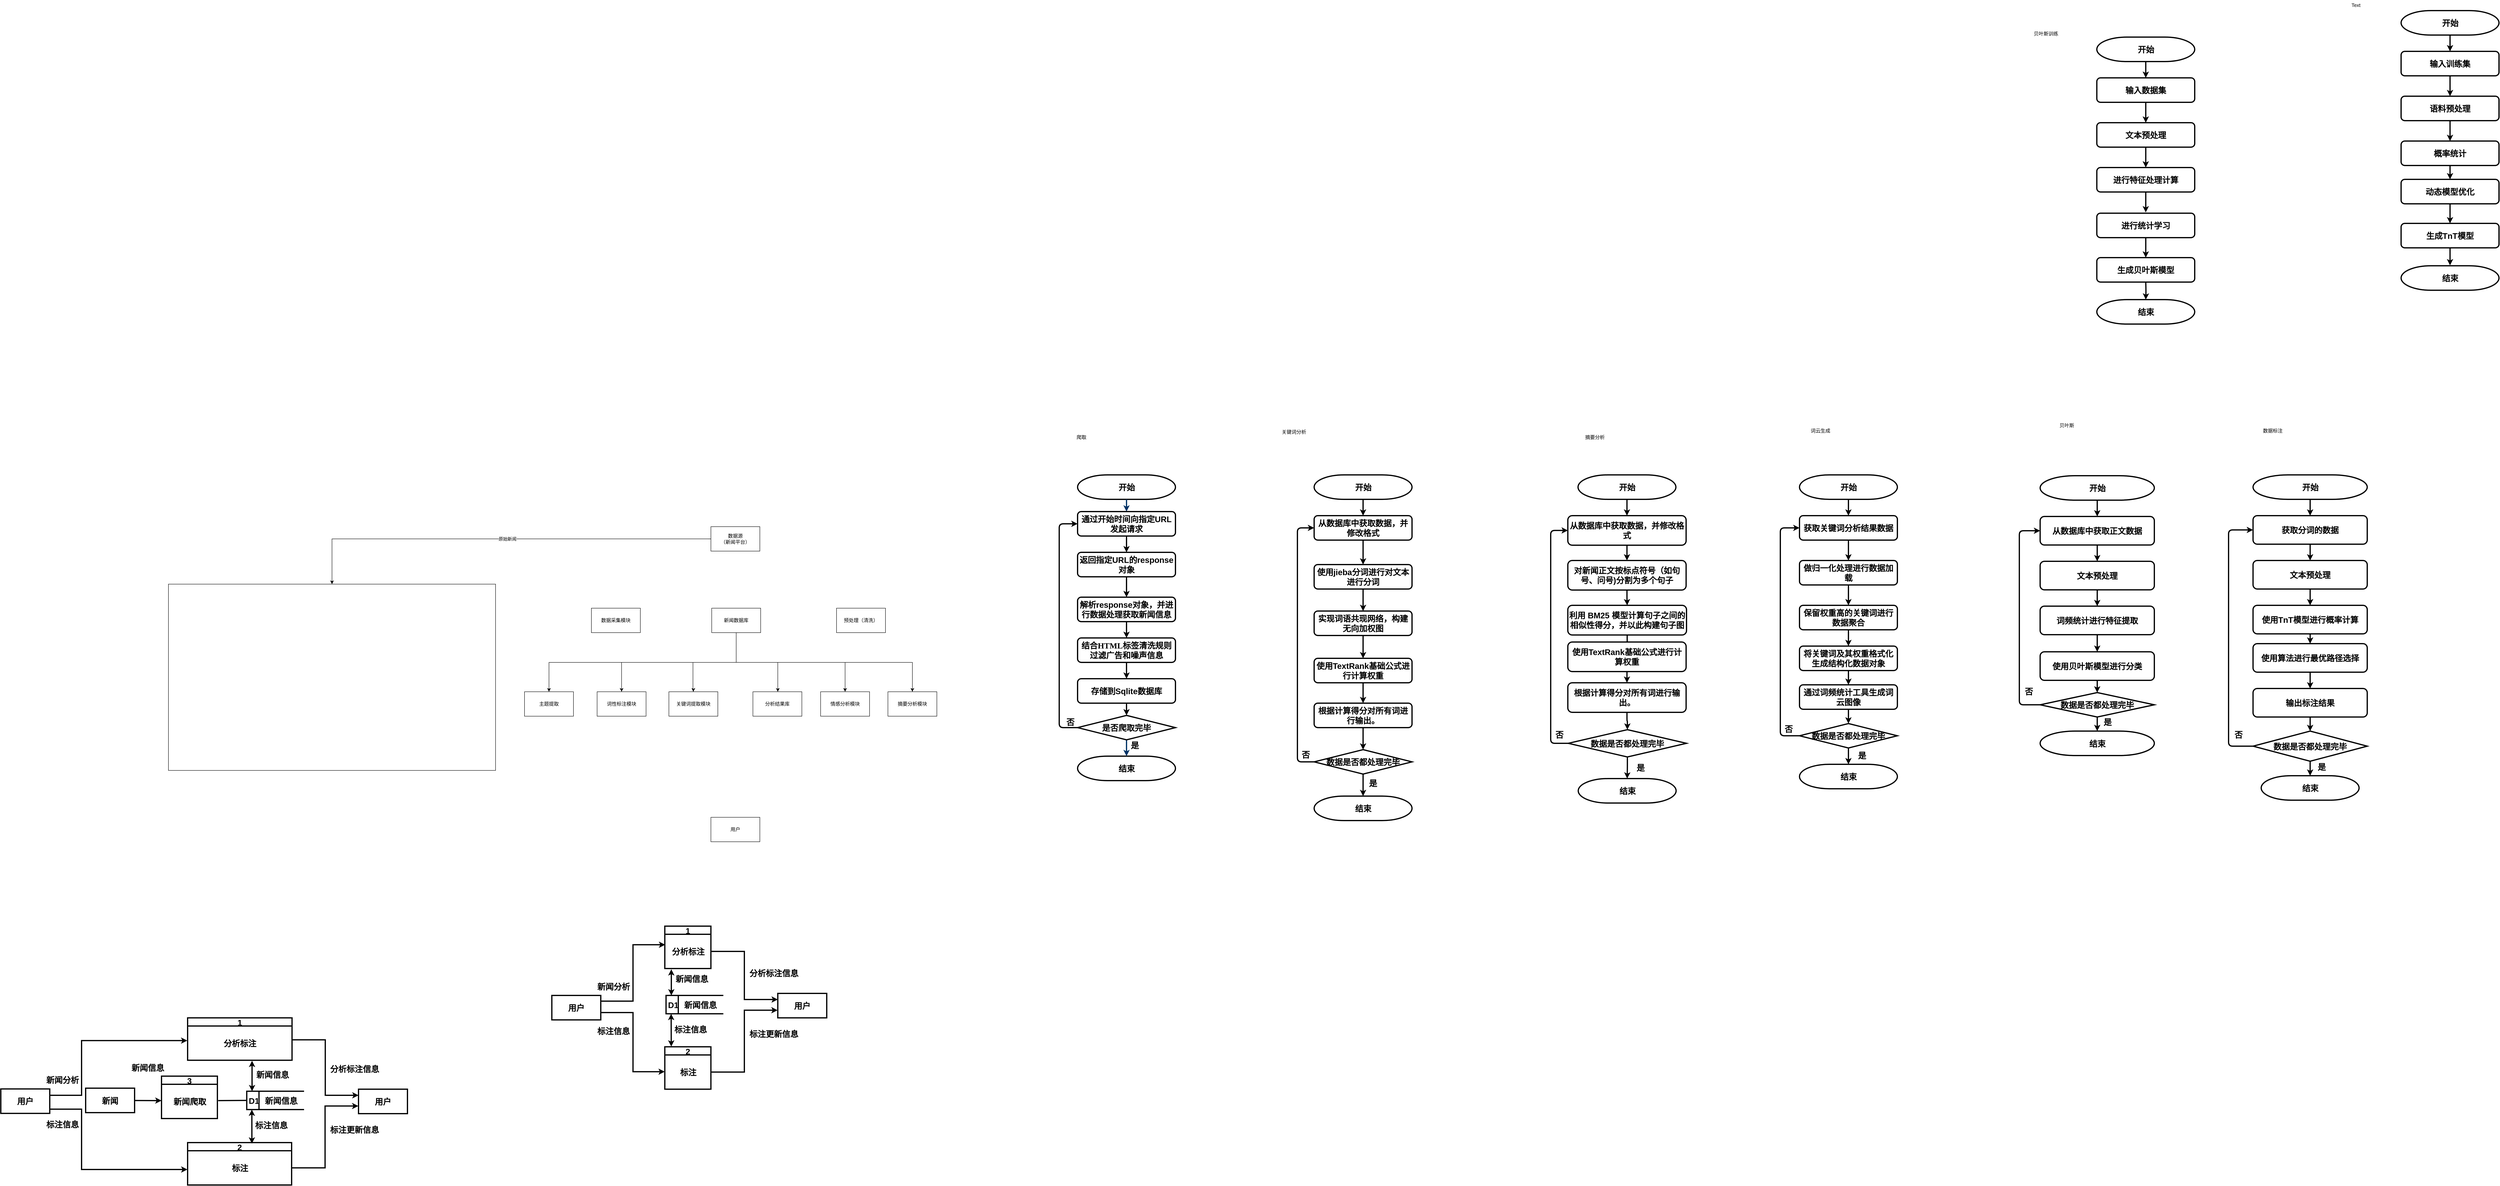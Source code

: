 <mxfile version="26.2.15">
  <diagram id="6a731a19-8d31-9384-78a2-239565b7b9f0" name="Page-1">
    <mxGraphModel dx="4009" dy="2033" grid="0" gridSize="10" guides="1" tooltips="1" connect="1" arrows="1" fold="1" page="0" pageScale="1" pageWidth="1169" pageHeight="827" background="none" math="0" shadow="0">
      <root>
        <mxCell id="0" />
        <mxCell id="1" parent="0" />
        <mxCell id="2" value="开始" style="shape=mxgraph.flowchart.terminator;strokeWidth=3;gradientColor=none;gradientDirection=north;fontStyle=1;html=1;strokeColor=default;fillColor=default;fontSize=20;rounded=1;" parent="1" vertex="1">
          <mxGeometry x="140" y="120" width="240" height="60" as="geometry" />
        </mxCell>
        <mxCell id="7" style="fontStyle=1;strokeColor=#003366;strokeWidth=3;html=1;entryX=0.5;entryY=0;entryDx=0;entryDy=0;rounded=1;fontSize=20;" parent="1" source="2" target="wHxs4oyfYH_jLCG5n1om-55" edge="1">
          <mxGeometry relative="1" as="geometry">
            <mxPoint x="261.868" y="182" as="targetPoint" />
          </mxGeometry>
        </mxCell>
        <mxCell id="54" value="" style="edgeStyle=elbowEdgeStyle;elbow=horizontal;fontStyle=1;strokeColor=default;strokeWidth=3;html=1;entryX=0;entryY=0.5;entryDx=0;entryDy=0;rounded=1;exitX=0;exitY=0.5;exitDx=0;exitDy=0;exitPerimeter=0;align=center;verticalAlign=middle;fontFamily=Helvetica;fontSize=20;fontColor=default;labelBackgroundColor=default;endArrow=classic;fillColor=default;gradientColor=none;gradientDirection=north;" parent="1" source="wHxs4oyfYH_jLCG5n1om-70" target="wHxs4oyfYH_jLCG5n1om-55" edge="1">
          <mxGeometry width="100" height="100" as="geometry">
            <mxPoint x="104" y="792" as="sourcePoint" />
            <mxPoint x="140.98" y="253" as="targetPoint" />
            <Array as="points">
              <mxPoint x="95" y="494" />
            </Array>
          </mxGeometry>
        </mxCell>
        <mxCell id="wHxs4oyfYH_jLCG5n1om-58" style="rounded=1;orthogonalLoop=1;jettySize=auto;html=1;entryX=0.5;entryY=0;entryDx=0;entryDy=0;fontFamily=Helvetica;fontSize=20;fontColor=default;fontStyle=1;strokeWidth=3;" parent="1" source="wHxs4oyfYH_jLCG5n1om-55" target="wHxs4oyfYH_jLCG5n1om-56" edge="1">
          <mxGeometry relative="1" as="geometry" />
        </mxCell>
        <mxCell id="wHxs4oyfYH_jLCG5n1om-55" value="通过开始时间向指定URL发起请求" style="rounded=1;whiteSpace=wrap;html=1;strokeColor=default;strokeWidth=3;align=center;verticalAlign=middle;fontFamily=Helvetica;fontSize=20;fontColor=default;fontStyle=1;fillColor=default;gradientColor=none;gradientDirection=north;shadow=0;" parent="1" vertex="1">
          <mxGeometry x="140" y="210" width="240" height="60" as="geometry" />
        </mxCell>
        <mxCell id="wHxs4oyfYH_jLCG5n1om-63" value="" style="edgeStyle=orthogonalEdgeStyle;rounded=1;orthogonalLoop=1;jettySize=auto;html=1;fontFamily=Helvetica;fontSize=20;fontColor=default;fontStyle=1;entryX=0.5;entryY=0;entryDx=0;entryDy=0;strokeWidth=3;" parent="1" source="wHxs4oyfYH_jLCG5n1om-56" target="wHxs4oyfYH_jLCG5n1om-64" edge="1">
          <mxGeometry relative="1" as="geometry">
            <mxPoint x="262" y="472" as="targetPoint" />
          </mxGeometry>
        </mxCell>
        <mxCell id="wHxs4oyfYH_jLCG5n1om-56" value="返回指定URL的response对象" style="rounded=1;whiteSpace=wrap;html=1;strokeColor=default;strokeWidth=3;align=center;verticalAlign=middle;fontFamily=Helvetica;fontSize=20;fontColor=default;fontStyle=1;fillColor=default;gradientColor=none;gradientDirection=north;shadow=0;resizable=1;" parent="1" vertex="1">
          <mxGeometry x="140" y="310" width="240" height="60" as="geometry" />
        </mxCell>
        <mxCell id="wHxs4oyfYH_jLCG5n1om-67" style="edgeStyle=orthogonalEdgeStyle;rounded=1;orthogonalLoop=1;jettySize=auto;html=1;entryX=0.5;entryY=0;entryDx=0;entryDy=0;fontFamily=Helvetica;fontSize=20;fontColor=default;fontStyle=1;strokeWidth=3;" parent="1" source="wHxs4oyfYH_jLCG5n1om-64" target="wHxs4oyfYH_jLCG5n1om-66" edge="1">
          <mxGeometry relative="1" as="geometry" />
        </mxCell>
        <mxCell id="wHxs4oyfYH_jLCG5n1om-64" value="解析response对象，并进行数据处理获取新闻信息" style="rounded=1;whiteSpace=wrap;html=1;strokeColor=default;strokeWidth=3;align=center;verticalAlign=middle;fontFamily=Helvetica;fontSize=20;fontColor=default;fontStyle=1;fillColor=default;gradientColor=none;gradientDirection=north;aspect=fixed;shadow=0;resizable=1;" parent="1" vertex="1">
          <mxGeometry x="140" y="420" width="240" height="60" as="geometry" />
        </mxCell>
        <mxCell id="wHxs4oyfYH_jLCG5n1om-72" style="edgeStyle=orthogonalEdgeStyle;rounded=1;orthogonalLoop=1;jettySize=auto;html=1;entryX=0.5;entryY=0;entryDx=0;entryDy=0;fontFamily=Helvetica;fontSize=20;fontColor=default;fontStyle=1;strokeWidth=3;" parent="1" source="wHxs4oyfYH_jLCG5n1om-66" target="wHxs4oyfYH_jLCG5n1om-71" edge="1">
          <mxGeometry relative="1" as="geometry" />
        </mxCell>
        <mxCell id="wHxs4oyfYH_jLCG5n1om-66" value="&lt;span lang=&quot;ZH-CN&quot; style=&quot;text-align: start; line-height: 24px; font-family: SimSun;&quot;&gt;结合&lt;/span&gt;&lt;span lang=&quot;EN-US&quot; style=&quot;text-align: start; line-height: 24px; font-family: &amp;quot;Times New Roman&amp;quot;, serif;&quot;&gt;HTML&lt;/span&gt;&lt;span lang=&quot;ZH-CN&quot; style=&quot;text-align: start; line-height: 24px; font-family: SimSun;&quot;&gt;标签清洗规则过滤广告和噪声信息&lt;/span&gt;&lt;span style=&quot;text-align: start;&quot;&gt;&lt;/span&gt;" style="rounded=1;whiteSpace=wrap;html=1;strokeColor=default;strokeWidth=3;align=center;verticalAlign=middle;fontFamily=Helvetica;fontSize=20;fontColor=default;fontStyle=1;fillColor=default;gradientColor=none;gradientDirection=north;aspect=fixed;shadow=0;resizable=1;" parent="1" vertex="1">
          <mxGeometry x="140" y="520" width="240" height="60" as="geometry" />
        </mxCell>
        <mxCell id="wHxs4oyfYH_jLCG5n1om-68" value="结束" style="shape=mxgraph.flowchart.terminator;strokeWidth=3;gradientColor=none;gradientDirection=north;fontStyle=1;html=1;rounded=1;shadow=0;strokeColor=default;align=center;verticalAlign=middle;fontFamily=Helvetica;fontSize=20;fontColor=default;resizable=1;fillColor=default;" parent="1" vertex="1">
          <mxGeometry x="140" y="810" width="240" height="60" as="geometry" />
        </mxCell>
        <mxCell id="wHxs4oyfYH_jLCG5n1om-69" value="" style="edgeStyle=elbowEdgeStyle;elbow=vertical;exitX=0.5;exitY=1;exitPerimeter=0;entryX=0.5;entryY=0;entryPerimeter=0;fontStyle=1;strokeColor=#003366;strokeWidth=3;html=1;exitDx=0;exitDy=0;rounded=1;fontSize=20;" parent="1" source="wHxs4oyfYH_jLCG5n1om-70" target="wHxs4oyfYH_jLCG5n1om-68" edge="1">
          <mxGeometry width="100" height="100" as="geometry">
            <mxPoint x="260.99" y="1132" as="sourcePoint" />
            <mxPoint x="40.99" y="-678" as="targetPoint" />
          </mxGeometry>
        </mxCell>
        <mxCell id="wHxs4oyfYH_jLCG5n1om-70" value="是否爬取完毕" style="strokeWidth=3;html=1;shape=mxgraph.flowchart.decision;whiteSpace=wrap;strokeColor=default;align=center;verticalAlign=middle;fontFamily=Helvetica;fontSize=20;fontColor=default;fontStyle=1;fillColor=default;gradientColor=none;gradientDirection=north;rounded=1;shadow=0;resizable=1;" parent="1" vertex="1">
          <mxGeometry x="140" y="710" width="240" height="60" as="geometry" />
        </mxCell>
        <mxCell id="wHxs4oyfYH_jLCG5n1om-71" value="存储到Sqlite数据库" style="rounded=1;whiteSpace=wrap;html=1;strokeColor=default;strokeWidth=3;align=center;verticalAlign=middle;fontFamily=Helvetica;fontSize=20;fontColor=default;fontStyle=1;fillColor=default;gradientColor=none;gradientDirection=north;aspect=fixed;shadow=0;resizable=1;" parent="1" vertex="1">
          <mxGeometry x="140" y="620" width="240" height="60" as="geometry" />
        </mxCell>
        <mxCell id="wHxs4oyfYH_jLCG5n1om-73" style="edgeStyle=orthogonalEdgeStyle;rounded=1;orthogonalLoop=1;jettySize=auto;html=1;entryX=0.5;entryY=0;entryDx=0;entryDy=0;entryPerimeter=0;fontFamily=Helvetica;fontSize=20;fontColor=default;fontStyle=1;strokeWidth=3;" parent="1" source="wHxs4oyfYH_jLCG5n1om-71" target="wHxs4oyfYH_jLCG5n1om-70" edge="1">
          <mxGeometry relative="1" as="geometry" />
        </mxCell>
        <mxCell id="LzJQOZDA2m0IZSeO_Y6F-54" value="开始" style="shape=mxgraph.flowchart.terminator;strokeWidth=3;gradientColor=none;gradientDirection=north;fontStyle=1;html=1;rounded=1;strokeColor=default;align=center;verticalAlign=middle;fontFamily=Helvetica;fontSize=20;fontColor=default;fillColor=default;" parent="1" vertex="1">
          <mxGeometry x="720" y="120" width="240" height="60" as="geometry" />
        </mxCell>
        <mxCell id="LzJQOZDA2m0IZSeO_Y6F-55" style="fontStyle=1;strokeColor=default;strokeWidth=3;html=1;entryX=0.5;entryY=0;entryDx=0;entryDy=0;rounded=1;align=center;verticalAlign=middle;fontFamily=Helvetica;fontSize=20;fontColor=default;fillColor=default;gradientColor=none;gradientDirection=north;" parent="1" source="LzJQOZDA2m0IZSeO_Y6F-54" target="LzJQOZDA2m0IZSeO_Y6F-58" edge="1">
          <mxGeometry relative="1" as="geometry">
            <mxPoint x="797.868" y="161" as="targetPoint" />
          </mxGeometry>
        </mxCell>
        <mxCell id="LzJQOZDA2m0IZSeO_Y6F-56" value="" style="edgeStyle=elbowEdgeStyle;elbow=horizontal;fontStyle=1;strokeColor=default;strokeWidth=3;html=1;entryX=0;entryY=0.5;entryDx=0;entryDy=0;exitX=0;exitY=0.5;exitDx=0;exitDy=0;exitPerimeter=0;rounded=1;align=center;verticalAlign=middle;fontFamily=Helvetica;fontSize=20;fontColor=default;fillColor=default;gradientColor=none;gradientDirection=north;" parent="1" source="LzJQOZDA2m0IZSeO_Y6F-67" target="LzJQOZDA2m0IZSeO_Y6F-58" edge="1">
          <mxGeometry width="100" height="100" as="geometry">
            <mxPoint x="697" y="851" as="sourcePoint" />
            <mxPoint x="687" y="321" as="targetPoint" />
            <Array as="points">
              <mxPoint x="679" y="546" />
            </Array>
          </mxGeometry>
        </mxCell>
        <mxCell id="LzJQOZDA2m0IZSeO_Y6F-58" value="从数据库中获取数据，并修改格式" style="rounded=1;whiteSpace=wrap;html=1;strokeColor=default;strokeWidth=3;align=center;verticalAlign=middle;fontFamily=Helvetica;fontSize=20;fontColor=default;fontStyle=1;fillColor=default;gradientColor=none;gradientDirection=north;aspect=fixed;" parent="1" vertex="1">
          <mxGeometry x="720" y="220" width="240" height="60" as="geometry" />
        </mxCell>
        <mxCell id="LzJQOZDA2m0IZSeO_Y6F-59" value="" style="rounded=1;orthogonalLoop=1;jettySize=auto;html=1;fontFamily=Helvetica;fontSize=20;fontColor=default;fontStyle=1;entryX=0.5;entryY=0;entryDx=0;entryDy=0;strokeColor=default;strokeWidth=3;align=center;verticalAlign=middle;fillColor=default;gradientColor=none;gradientDirection=north;exitX=0.5;exitY=1;exitDx=0;exitDy=0;" parent="1" source="LzJQOZDA2m0IZSeO_Y6F-58" target="LzJQOZDA2m0IZSeO_Y6F-62" edge="1">
          <mxGeometry relative="1" as="geometry">
            <mxPoint x="798" y="451" as="targetPoint" />
            <mxPoint x="909" y="302" as="sourcePoint" />
          </mxGeometry>
        </mxCell>
        <mxCell id="Jha9g-4mbw-mB7nA6V5e-54" style="edgeStyle=orthogonalEdgeStyle;rounded=1;orthogonalLoop=1;jettySize=auto;html=1;entryX=0.5;entryY=0;entryDx=0;entryDy=0;strokeColor=default;strokeWidth=3;align=center;verticalAlign=middle;fontFamily=Helvetica;fontSize=20;fontColor=default;fontStyle=1;labelBackgroundColor=default;endArrow=classic;fillColor=default;gradientColor=none;gradientDirection=north;" parent="1" source="LzJQOZDA2m0IZSeO_Y6F-62" target="LzJQOZDA2m0IZSeO_Y6F-64" edge="1">
          <mxGeometry relative="1" as="geometry" />
        </mxCell>
        <mxCell id="LzJQOZDA2m0IZSeO_Y6F-62" value="使用jieba分词进行对文本进行分词" style="rounded=1;whiteSpace=wrap;html=1;strokeColor=default;strokeWidth=3;align=center;verticalAlign=middle;fontFamily=Helvetica;fontSize=20;fontColor=default;fontStyle=1;fillColor=default;gradientColor=none;gradientDirection=north;aspect=fixed;" parent="1" vertex="1">
          <mxGeometry x="720" y="340" width="240" height="60" as="geometry" />
        </mxCell>
        <mxCell id="LzJQOZDA2m0IZSeO_Y6F-63" style="edgeStyle=orthogonalEdgeStyle;rounded=1;orthogonalLoop=1;jettySize=auto;html=1;entryX=0.5;entryY=0;entryDx=0;entryDy=0;fontFamily=Helvetica;fontSize=20;fontColor=default;fontStyle=1;strokeColor=default;strokeWidth=3;align=center;verticalAlign=middle;fillColor=default;gradientColor=none;gradientDirection=north;" parent="1" source="LzJQOZDA2m0IZSeO_Y6F-64" target="LzJQOZDA2m0IZSeO_Y6F-68" edge="1">
          <mxGeometry relative="1" as="geometry" />
        </mxCell>
        <mxCell id="LzJQOZDA2m0IZSeO_Y6F-64" value="实现词语共现网络，构建无向加权图" style="rounded=1;whiteSpace=wrap;html=1;strokeColor=default;strokeWidth=3;align=center;verticalAlign=middle;fontFamily=Helvetica;fontSize=20;fontColor=default;fontStyle=1;fillColor=default;gradientColor=none;gradientDirection=north;aspect=fixed;" parent="1" vertex="1">
          <mxGeometry x="720" y="454" width="240" height="60" as="geometry" />
        </mxCell>
        <mxCell id="LzJQOZDA2m0IZSeO_Y6F-65" value="结束" style="shape=mxgraph.flowchart.terminator;strokeWidth=3;gradientColor=none;gradientDirection=north;fontStyle=1;html=1;rounded=1;strokeColor=default;align=center;verticalAlign=middle;fontFamily=Helvetica;fontSize=20;fontColor=default;fillColor=default;" parent="1" vertex="1">
          <mxGeometry x="720" y="908" width="240" height="60" as="geometry" />
        </mxCell>
        <mxCell id="LzJQOZDA2m0IZSeO_Y6F-66" value="" style="edgeStyle=elbowEdgeStyle;elbow=vertical;exitX=0.5;exitY=1;exitPerimeter=0;entryX=0.5;entryY=0;entryPerimeter=0;fontStyle=1;strokeColor=default;strokeWidth=3;html=1;exitDx=0;exitDy=0;rounded=1;align=center;verticalAlign=middle;fontFamily=Helvetica;fontSize=20;fontColor=default;fillColor=default;gradientColor=none;gradientDirection=north;" parent="1" source="LzJQOZDA2m0IZSeO_Y6F-67" target="LzJQOZDA2m0IZSeO_Y6F-65" edge="1">
          <mxGeometry width="100" height="100" as="geometry">
            <mxPoint x="796.74" y="1261" as="sourcePoint" />
            <mxPoint x="576.74" y="-549" as="targetPoint" />
          </mxGeometry>
        </mxCell>
        <mxCell id="LzJQOZDA2m0IZSeO_Y6F-67" value="数据是否都处理完毕" style="strokeWidth=3;html=1;shape=mxgraph.flowchart.decision;whiteSpace=wrap;strokeColor=default;align=center;verticalAlign=middle;fontFamily=Helvetica;fontSize=20;fontColor=default;fontStyle=1;fillColor=default;gradientColor=none;gradientDirection=north;rounded=1;" parent="1" vertex="1">
          <mxGeometry x="720" y="794" width="240" height="60" as="geometry" />
        </mxCell>
        <mxCell id="LzJQOZDA2m0IZSeO_Y6F-75" style="edgeStyle=orthogonalEdgeStyle;rounded=1;orthogonalLoop=1;jettySize=auto;html=1;entryX=0.5;entryY=0;entryDx=0;entryDy=0;strokeColor=default;strokeWidth=3;align=center;verticalAlign=middle;fontFamily=Helvetica;fontSize=20;fontColor=default;fontStyle=1;fillColor=default;gradientColor=none;gradientDirection=north;" parent="1" source="LzJQOZDA2m0IZSeO_Y6F-68" target="LzJQOZDA2m0IZSeO_Y6F-73" edge="1">
          <mxGeometry relative="1" as="geometry" />
        </mxCell>
        <mxCell id="LzJQOZDA2m0IZSeO_Y6F-68" value="使用TextRank基础公式进行计算权重" style="rounded=1;whiteSpace=wrap;html=1;strokeColor=default;strokeWidth=3;align=center;verticalAlign=middle;fontFamily=Helvetica;fontSize=20;fontColor=default;fontStyle=1;fillColor=default;gradientColor=none;gradientDirection=north;aspect=fixed;" parent="1" vertex="1">
          <mxGeometry x="720" y="570" width="240" height="60" as="geometry" />
        </mxCell>
        <mxCell id="LzJQOZDA2m0IZSeO_Y6F-73" value="根据计算得分对所有词进行输出。" style="rounded=1;whiteSpace=wrap;html=1;strokeColor=default;strokeWidth=3;align=center;verticalAlign=middle;fontFamily=Helvetica;fontSize=20;fontColor=default;fontStyle=1;fillColor=default;gradientColor=none;gradientDirection=north;aspect=fixed;" parent="1" vertex="1">
          <mxGeometry x="720" y="680" width="240" height="60" as="geometry" />
        </mxCell>
        <mxCell id="LzJQOZDA2m0IZSeO_Y6F-76" style="edgeStyle=orthogonalEdgeStyle;rounded=1;orthogonalLoop=1;jettySize=auto;html=1;entryX=0.5;entryY=0;entryDx=0;entryDy=0;entryPerimeter=0;strokeColor=default;strokeWidth=3;align=center;verticalAlign=middle;fontFamily=Helvetica;fontSize=20;fontColor=default;fontStyle=1;fillColor=default;gradientColor=none;gradientDirection=north;" parent="1" source="LzJQOZDA2m0IZSeO_Y6F-73" target="LzJQOZDA2m0IZSeO_Y6F-67" edge="1">
          <mxGeometry relative="1" as="geometry" />
        </mxCell>
        <mxCell id="IWu84GvnVnbfeA6_wP9a-54" value="开始" style="shape=mxgraph.flowchart.terminator;strokeWidth=3;gradientColor=none;gradientDirection=north;fontStyle=1;html=1;rounded=1;strokeColor=default;align=center;verticalAlign=middle;fontFamily=Helvetica;fontSize=20;fontColor=default;fillColor=default;" parent="1" vertex="1">
          <mxGeometry x="1367" y="120" width="240" height="60" as="geometry" />
        </mxCell>
        <mxCell id="IWu84GvnVnbfeA6_wP9a-55" style="fontStyle=1;strokeColor=default;strokeWidth=3;html=1;entryX=0.5;entryY=0;entryDx=0;entryDy=0;rounded=1;align=center;verticalAlign=middle;fontFamily=Helvetica;fontSize=20;fontColor=default;fillColor=default;gradientColor=none;gradientDirection=north;" parent="1" source="IWu84GvnVnbfeA6_wP9a-54" target="IWu84GvnVnbfeA6_wP9a-58" edge="1">
          <mxGeometry relative="1" as="geometry">
            <mxPoint x="1416.868" y="250" as="targetPoint" />
          </mxGeometry>
        </mxCell>
        <mxCell id="IWu84GvnVnbfeA6_wP9a-56" value="" style="edgeStyle=elbowEdgeStyle;elbow=horizontal;fontStyle=1;strokeColor=default;strokeWidth=3;html=1;entryX=0;entryY=0.5;entryDx=0;entryDy=0;exitX=0;exitY=0.5;exitDx=0;exitDy=0;exitPerimeter=0;rounded=1;align=center;verticalAlign=middle;fontFamily=Helvetica;fontSize=20;fontColor=default;fillColor=default;gradientColor=none;gradientDirection=north;" parent="1" source="IWu84GvnVnbfeA6_wP9a-67" target="IWu84GvnVnbfeA6_wP9a-58" edge="1">
          <mxGeometry width="100" height="100" as="geometry">
            <mxPoint x="1316" y="940" as="sourcePoint" />
            <mxPoint x="1306" y="410" as="targetPoint" />
            <Array as="points">
              <mxPoint x="1300" y="509" />
            </Array>
          </mxGeometry>
        </mxCell>
        <mxCell id="IWu84GvnVnbfeA6_wP9a-57" style="edgeStyle=orthogonalEdgeStyle;rounded=1;orthogonalLoop=1;jettySize=auto;html=1;entryX=0.5;entryY=0;entryDx=0;entryDy=0;fontFamily=Helvetica;fontSize=20;fontColor=default;fontStyle=1;strokeColor=default;strokeWidth=3;align=center;verticalAlign=middle;fillColor=default;gradientColor=none;gradientDirection=north;" parent="1" source="IWu84GvnVnbfeA6_wP9a-58" target="IWu84GvnVnbfeA6_wP9a-60" edge="1">
          <mxGeometry relative="1" as="geometry" />
        </mxCell>
        <mxCell id="IWu84GvnVnbfeA6_wP9a-58" value="从数据库中获取数据，并修改格式" style="rounded=1;whiteSpace=wrap;html=1;strokeColor=default;strokeWidth=3;align=center;verticalAlign=middle;fontFamily=Helvetica;fontSize=20;fontColor=default;fontStyle=1;fillColor=default;gradientColor=none;gradientDirection=north;aspect=fixed;" parent="1" vertex="1">
          <mxGeometry x="1342" y="220" width="290" height="72.5" as="geometry" />
        </mxCell>
        <mxCell id="IWu84GvnVnbfeA6_wP9a-59" value="" style="edgeStyle=orthogonalEdgeStyle;rounded=1;orthogonalLoop=1;jettySize=auto;html=1;fontFamily=Helvetica;fontSize=20;fontColor=default;fontStyle=1;entryX=0.5;entryY=0;entryDx=0;entryDy=0;strokeColor=default;strokeWidth=3;align=center;verticalAlign=middle;fillColor=default;gradientColor=none;gradientDirection=north;" parent="1" source="IWu84GvnVnbfeA6_wP9a-60" target="IWu84GvnVnbfeA6_wP9a-62" edge="1">
          <mxGeometry relative="1" as="geometry">
            <mxPoint x="1417" y="540" as="targetPoint" />
          </mxGeometry>
        </mxCell>
        <mxCell id="IWu84GvnVnbfeA6_wP9a-60" value="对新闻正文按标点符号（如句号、问号)分割为多个句子" style="rounded=1;whiteSpace=wrap;html=1;strokeColor=default;strokeWidth=3;align=center;verticalAlign=middle;fontFamily=Helvetica;fontSize=20;fontColor=default;fontStyle=1;fillColor=default;gradientColor=none;gradientDirection=north;aspect=fixed;" parent="1" vertex="1">
          <mxGeometry x="1342" y="330" width="290" height="72.5" as="geometry" />
        </mxCell>
        <mxCell id="IWu84GvnVnbfeA6_wP9a-61" style="edgeStyle=orthogonalEdgeStyle;rounded=1;orthogonalLoop=1;jettySize=auto;html=1;entryX=0.5;entryY=0;entryDx=0;entryDy=0;fontFamily=Helvetica;fontSize=20;fontColor=default;fontStyle=1;strokeColor=default;strokeWidth=3;align=center;verticalAlign=middle;fillColor=default;gradientColor=none;gradientDirection=north;" parent="1" source="IWu84GvnVnbfeA6_wP9a-62" target="IWu84GvnVnbfeA6_wP9a-69" edge="1">
          <mxGeometry relative="1" as="geometry">
            <mxPoint x="1416.245" y="640" as="targetPoint" />
          </mxGeometry>
        </mxCell>
        <mxCell id="IWu84GvnVnbfeA6_wP9a-62" value="利用 BM25 模型计算句子之间的相似性得分，并以此构建句子图" style="rounded=1;whiteSpace=wrap;html=1;strokeColor=default;strokeWidth=3;align=center;verticalAlign=middle;fontFamily=Helvetica;fontSize=20;fontColor=default;fontStyle=1;fillColor=default;gradientColor=none;gradientDirection=north;aspect=fixed;" parent="1" vertex="1">
          <mxGeometry x="1342" y="440" width="291" height="72.75" as="geometry" />
        </mxCell>
        <mxCell id="IWu84GvnVnbfeA6_wP9a-65" value="结束" style="shape=mxgraph.flowchart.terminator;strokeWidth=3;gradientColor=none;gradientDirection=north;fontStyle=1;html=1;rounded=1;strokeColor=default;align=center;verticalAlign=middle;fontFamily=Helvetica;fontSize=20;fontColor=default;fillColor=default;" parent="1" vertex="1">
          <mxGeometry x="1367.5" y="865" width="240" height="60" as="geometry" />
        </mxCell>
        <mxCell id="IWu84GvnVnbfeA6_wP9a-66" value="" style="edgeStyle=elbowEdgeStyle;elbow=vertical;exitX=0.5;exitY=1;exitPerimeter=0;entryX=0.5;entryY=0;entryPerimeter=0;fontStyle=1;strokeColor=default;strokeWidth=3;html=1;exitDx=0;exitDy=0;rounded=1;align=center;verticalAlign=middle;fontFamily=Helvetica;fontSize=20;fontColor=default;fillColor=default;gradientColor=none;gradientDirection=north;" parent="1" source="IWu84GvnVnbfeA6_wP9a-67" target="IWu84GvnVnbfeA6_wP9a-65" edge="1">
          <mxGeometry width="100" height="100" as="geometry">
            <mxPoint x="1415.995" y="1000" as="sourcePoint" />
            <mxPoint x="1195.74" y="-600" as="targetPoint" />
          </mxGeometry>
        </mxCell>
        <mxCell id="IWu84GvnVnbfeA6_wP9a-67" value="数据是否都处理完毕" style="strokeWidth=3;html=1;shape=mxgraph.flowchart.decision;whiteSpace=wrap;strokeColor=default;align=center;verticalAlign=middle;fontFamily=Helvetica;fontSize=20;fontColor=default;fontStyle=1;fillColor=default;gradientColor=none;gradientDirection=north;rounded=1;" parent="1" vertex="1">
          <mxGeometry x="1343" y="745" width="290" height="67" as="geometry" />
        </mxCell>
        <mxCell id="IWu84GvnVnbfeA6_wP9a-68" style="edgeStyle=orthogonalEdgeStyle;rounded=1;orthogonalLoop=1;jettySize=auto;html=1;entryX=0.5;entryY=0;entryDx=0;entryDy=0;strokeColor=default;strokeWidth=3;align=center;verticalAlign=middle;fontFamily=Helvetica;fontSize=20;fontColor=default;fontStyle=1;fillColor=default;gradientColor=none;gradientDirection=north;" parent="1" source="IWu84GvnVnbfeA6_wP9a-69" target="IWu84GvnVnbfeA6_wP9a-70" edge="1">
          <mxGeometry relative="1" as="geometry" />
        </mxCell>
        <mxCell id="IWu84GvnVnbfeA6_wP9a-69" value="使用TextRank基础公式进行计算权重" style="rounded=1;whiteSpace=wrap;html=1;strokeColor=default;strokeWidth=3;align=center;verticalAlign=middle;fontFamily=Helvetica;fontSize=20;fontColor=default;fontStyle=1;fillColor=default;gradientColor=none;gradientDirection=north;aspect=fixed;" parent="1" vertex="1">
          <mxGeometry x="1342" y="530" width="290" height="72.5" as="geometry" />
        </mxCell>
        <mxCell id="IWu84GvnVnbfeA6_wP9a-70" value="根据计算得分对所有词进行输出。" style="rounded=1;whiteSpace=wrap;html=1;strokeColor=default;strokeWidth=3;align=center;verticalAlign=middle;fontFamily=Helvetica;fontSize=20;fontColor=default;fontStyle=1;fillColor=default;gradientColor=none;gradientDirection=north;aspect=fixed;" parent="1" vertex="1">
          <mxGeometry x="1342" y="630" width="290" height="72.5" as="geometry" />
        </mxCell>
        <mxCell id="IWu84GvnVnbfeA6_wP9a-71" style="edgeStyle=orthogonalEdgeStyle;rounded=1;orthogonalLoop=1;jettySize=auto;html=1;entryX=0.5;entryY=0;entryDx=0;entryDy=0;entryPerimeter=0;strokeColor=default;strokeWidth=3;align=center;verticalAlign=middle;fontFamily=Helvetica;fontSize=20;fontColor=default;fontStyle=1;fillColor=default;gradientColor=none;gradientDirection=north;" parent="1" source="IWu84GvnVnbfeA6_wP9a-70" target="IWu84GvnVnbfeA6_wP9a-67" edge="1">
          <mxGeometry relative="1" as="geometry">
            <mxPoint x="1415.995" y="940" as="targetPoint" />
          </mxGeometry>
        </mxCell>
        <mxCell id="IWu84GvnVnbfeA6_wP9a-89" value="开始" style="shape=mxgraph.flowchart.terminator;strokeWidth=3;gradientColor=none;gradientDirection=north;fontStyle=1;html=1;rounded=1;strokeColor=default;align=center;verticalAlign=middle;fontFamily=Helvetica;fontSize=20;fontColor=default;fillColor=default;" parent="1" vertex="1">
          <mxGeometry x="1910" y="120" width="240" height="60" as="geometry" />
        </mxCell>
        <mxCell id="IWu84GvnVnbfeA6_wP9a-90" style="fontStyle=1;strokeColor=default;strokeWidth=3;html=1;entryX=0.5;entryY=0;entryDx=0;entryDy=0;rounded=1;align=center;verticalAlign=middle;fontFamily=Helvetica;fontSize=20;fontColor=default;fillColor=default;gradientColor=none;gradientDirection=north;" parent="1" source="IWu84GvnVnbfeA6_wP9a-89" target="IWu84GvnVnbfeA6_wP9a-93" edge="1">
          <mxGeometry relative="1" as="geometry">
            <mxPoint x="1982.868" y="244" as="targetPoint" />
          </mxGeometry>
        </mxCell>
        <mxCell id="IWu84GvnVnbfeA6_wP9a-91" value="" style="edgeStyle=elbowEdgeStyle;elbow=horizontal;fontStyle=1;strokeColor=default;strokeWidth=3;html=1;entryX=0;entryY=0.5;entryDx=0;entryDy=0;exitX=0;exitY=0.5;exitDx=0;exitDy=0;exitPerimeter=0;rounded=1;align=center;verticalAlign=middle;fontFamily=Helvetica;fontSize=20;fontColor=default;fillColor=default;gradientColor=none;gradientDirection=north;" parent="1" source="IWu84GvnVnbfeA6_wP9a-100" target="IWu84GvnVnbfeA6_wP9a-93" edge="1">
          <mxGeometry width="100" height="100" as="geometry">
            <mxPoint x="1882" y="934" as="sourcePoint" />
            <mxPoint x="1872" y="404" as="targetPoint" />
            <Array as="points">
              <mxPoint x="1863" y="505" />
            </Array>
          </mxGeometry>
        </mxCell>
        <mxCell id="IWu84GvnVnbfeA6_wP9a-92" style="edgeStyle=orthogonalEdgeStyle;rounded=1;orthogonalLoop=1;jettySize=auto;html=1;entryX=0.5;entryY=0;entryDx=0;entryDy=0;fontFamily=Helvetica;fontSize=20;fontColor=default;fontStyle=1;strokeColor=default;strokeWidth=3;align=center;verticalAlign=middle;fillColor=default;gradientColor=none;gradientDirection=north;" parent="1" source="IWu84GvnVnbfeA6_wP9a-93" target="IWu84GvnVnbfeA6_wP9a-95" edge="1">
          <mxGeometry relative="1" as="geometry" />
        </mxCell>
        <mxCell id="IWu84GvnVnbfeA6_wP9a-93" value="获取关键词分析结果数据" style="rounded=1;whiteSpace=wrap;html=1;strokeColor=default;strokeWidth=3;align=center;verticalAlign=middle;fontFamily=Helvetica;fontSize=20;fontColor=default;fontStyle=1;fillColor=default;gradientColor=none;gradientDirection=north;aspect=fixed;" parent="1" vertex="1">
          <mxGeometry x="1910" y="220" width="240" height="60" as="geometry" />
        </mxCell>
        <mxCell id="IWu84GvnVnbfeA6_wP9a-94" value="" style="edgeStyle=orthogonalEdgeStyle;rounded=1;orthogonalLoop=1;jettySize=auto;html=1;fontFamily=Helvetica;fontSize=20;fontColor=default;fontStyle=1;entryX=0.5;entryY=0;entryDx=0;entryDy=0;strokeColor=default;strokeWidth=3;align=center;verticalAlign=middle;fillColor=default;gradientColor=none;gradientDirection=north;" parent="1" source="IWu84GvnVnbfeA6_wP9a-95" target="IWu84GvnVnbfeA6_wP9a-97" edge="1">
          <mxGeometry relative="1" as="geometry">
            <mxPoint x="1983" y="534" as="targetPoint" />
          </mxGeometry>
        </mxCell>
        <mxCell id="IWu84GvnVnbfeA6_wP9a-95" value="做归一化处理进行数据加载" style="rounded=1;whiteSpace=wrap;html=1;strokeColor=default;strokeWidth=3;align=center;verticalAlign=middle;fontFamily=Helvetica;fontSize=20;fontColor=default;fontStyle=1;fillColor=default;gradientColor=none;gradientDirection=north;aspect=fixed;" parent="1" vertex="1">
          <mxGeometry x="1910" y="330" width="240" height="60" as="geometry" />
        </mxCell>
        <mxCell id="IWu84GvnVnbfeA6_wP9a-96" style="edgeStyle=orthogonalEdgeStyle;rounded=1;orthogonalLoop=1;jettySize=auto;html=1;entryX=0.5;entryY=0;entryDx=0;entryDy=0;fontFamily=Helvetica;fontSize=20;fontColor=default;fontStyle=1;strokeColor=default;strokeWidth=3;align=center;verticalAlign=middle;fillColor=default;gradientColor=none;gradientDirection=north;" parent="1" source="IWu84GvnVnbfeA6_wP9a-97" target="IWu84GvnVnbfeA6_wP9a-102" edge="1">
          <mxGeometry relative="1" as="geometry">
            <mxPoint x="1982.245" y="634" as="targetPoint" />
          </mxGeometry>
        </mxCell>
        <mxCell id="IWu84GvnVnbfeA6_wP9a-97" value="保留权重高的关键词进行数据聚合" style="rounded=1;whiteSpace=wrap;html=1;strokeColor=default;strokeWidth=3;align=center;verticalAlign=middle;fontFamily=Helvetica;fontSize=20;fontColor=default;fontStyle=1;fillColor=default;gradientColor=none;gradientDirection=north;aspect=fixed;" parent="1" vertex="1">
          <mxGeometry x="1910" y="440" width="240" height="60" as="geometry" />
        </mxCell>
        <mxCell id="IWu84GvnVnbfeA6_wP9a-98" value="结束" style="shape=mxgraph.flowchart.terminator;strokeWidth=3;gradientColor=none;gradientDirection=north;fontStyle=1;html=1;rounded=1;strokeColor=default;align=center;verticalAlign=middle;fontFamily=Helvetica;fontSize=20;fontColor=default;fillColor=default;" parent="1" vertex="1">
          <mxGeometry x="1910" y="830" width="240" height="60" as="geometry" />
        </mxCell>
        <mxCell id="IWu84GvnVnbfeA6_wP9a-99" value="" style="edgeStyle=elbowEdgeStyle;elbow=vertical;exitX=0.5;exitY=1;exitPerimeter=0;entryX=0.5;entryY=0;entryPerimeter=0;fontStyle=1;strokeColor=default;strokeWidth=3;html=1;exitDx=0;exitDy=0;rounded=1;align=center;verticalAlign=middle;fontFamily=Helvetica;fontSize=20;fontColor=default;fillColor=default;gradientColor=none;gradientDirection=north;" parent="1" source="IWu84GvnVnbfeA6_wP9a-100" target="IWu84GvnVnbfeA6_wP9a-98" edge="1">
          <mxGeometry width="100" height="100" as="geometry">
            <mxPoint x="1981.995" y="994" as="sourcePoint" />
            <mxPoint x="1761.74" y="-606" as="targetPoint" />
          </mxGeometry>
        </mxCell>
        <mxCell id="IWu84GvnVnbfeA6_wP9a-100" value="数据是否都处理完毕" style="strokeWidth=3;html=1;shape=mxgraph.flowchart.decision;whiteSpace=wrap;strokeColor=default;align=center;verticalAlign=middle;fontFamily=Helvetica;fontSize=20;fontColor=default;fontStyle=1;fillColor=default;gradientColor=none;gradientDirection=north;rounded=1;" parent="1" vertex="1">
          <mxGeometry x="1910" y="730" width="240" height="60" as="geometry" />
        </mxCell>
        <mxCell id="IWu84GvnVnbfeA6_wP9a-101" style="edgeStyle=orthogonalEdgeStyle;rounded=1;orthogonalLoop=1;jettySize=auto;html=1;entryX=0.5;entryY=0;entryDx=0;entryDy=0;strokeColor=default;strokeWidth=3;align=center;verticalAlign=middle;fontFamily=Helvetica;fontSize=20;fontColor=default;fontStyle=1;fillColor=default;gradientColor=none;gradientDirection=north;" parent="1" source="IWu84GvnVnbfeA6_wP9a-102" target="IWu84GvnVnbfeA6_wP9a-103" edge="1">
          <mxGeometry relative="1" as="geometry" />
        </mxCell>
        <mxCell id="IWu84GvnVnbfeA6_wP9a-102" value="将关键词及其权重格式化生成结构化数据对象" style="rounded=1;whiteSpace=wrap;html=1;strokeColor=default;strokeWidth=3;align=center;verticalAlign=middle;fontFamily=Helvetica;fontSize=20;fontColor=default;fontStyle=1;fillColor=default;gradientColor=none;gradientDirection=north;aspect=fixed;" parent="1" vertex="1">
          <mxGeometry x="1910" y="540" width="240" height="60" as="geometry" />
        </mxCell>
        <mxCell id="IWu84GvnVnbfeA6_wP9a-103" value="通过词频统计工具生成词云图像" style="rounded=1;whiteSpace=wrap;html=1;strokeColor=default;strokeWidth=3;align=center;verticalAlign=middle;fontFamily=Helvetica;fontSize=20;fontColor=default;fontStyle=1;fillColor=default;gradientColor=none;gradientDirection=north;aspect=fixed;" parent="1" vertex="1">
          <mxGeometry x="1910" y="635" width="240" height="60" as="geometry" />
        </mxCell>
        <mxCell id="IWu84GvnVnbfeA6_wP9a-104" style="edgeStyle=orthogonalEdgeStyle;rounded=1;orthogonalLoop=1;jettySize=auto;html=1;entryX=0.5;entryY=0;entryDx=0;entryDy=0;entryPerimeter=0;strokeColor=default;strokeWidth=3;align=center;verticalAlign=middle;fontFamily=Helvetica;fontSize=20;fontColor=default;fontStyle=1;fillColor=default;gradientColor=none;gradientDirection=north;" parent="1" source="IWu84GvnVnbfeA6_wP9a-103" target="IWu84GvnVnbfeA6_wP9a-100" edge="1">
          <mxGeometry relative="1" as="geometry">
            <mxPoint x="1981.995" y="934" as="targetPoint" />
          </mxGeometry>
        </mxCell>
        <mxCell id="SIV2kzbjCIx-U6j8kf4C-54" value="开始" style="shape=mxgraph.flowchart.terminator;strokeWidth=3;gradientColor=none;gradientDirection=north;fontStyle=1;html=1;rounded=1;strokeColor=default;align=center;verticalAlign=middle;fontFamily=Helvetica;fontSize=20;fontColor=default;fillColor=default;" parent="1" vertex="1">
          <mxGeometry x="2500" y="122" width="280" height="60" as="geometry" />
        </mxCell>
        <mxCell id="SIV2kzbjCIx-U6j8kf4C-55" style="fontStyle=1;strokeColor=default;strokeWidth=3;html=1;entryX=0.5;entryY=0;entryDx=0;entryDy=0;rounded=1;align=center;verticalAlign=middle;fontFamily=Helvetica;fontSize=20;fontColor=default;fillColor=default;gradientColor=none;gradientDirection=north;" parent="1" source="SIV2kzbjCIx-U6j8kf4C-54" target="SIV2kzbjCIx-U6j8kf4C-58" edge="1">
          <mxGeometry relative="1" as="geometry">
            <mxPoint x="2571.868" y="226" as="targetPoint" />
          </mxGeometry>
        </mxCell>
        <mxCell id="SIV2kzbjCIx-U6j8kf4C-56" value="" style="edgeStyle=elbowEdgeStyle;elbow=horizontal;fontStyle=1;strokeColor=default;strokeWidth=3;html=1;entryX=0;entryY=0.5;entryDx=0;entryDy=0;exitX=0;exitY=0.5;exitDx=0;exitDy=0;exitPerimeter=0;rounded=1;align=center;verticalAlign=middle;fontFamily=Helvetica;fontSize=20;fontColor=default;fillColor=default;gradientColor=none;gradientDirection=north;" parent="1" source="SIV2kzbjCIx-U6j8kf4C-65" target="SIV2kzbjCIx-U6j8kf4C-58" edge="1">
          <mxGeometry width="100" height="100" as="geometry">
            <mxPoint x="2471" y="916" as="sourcePoint" />
            <mxPoint x="2461" y="386" as="targetPoint" />
            <Array as="points">
              <mxPoint x="2449" y="507" />
            </Array>
          </mxGeometry>
        </mxCell>
        <mxCell id="92oYA4hD888_DOW6mJJg-55" style="edgeStyle=orthogonalEdgeStyle;rounded=1;orthogonalLoop=1;jettySize=auto;html=1;entryX=0.5;entryY=0;entryDx=0;entryDy=0;strokeColor=default;strokeWidth=3;align=center;verticalAlign=middle;fontFamily=Helvetica;fontSize=20;fontColor=default;fontStyle=1;fillColor=default;gradientColor=none;gradientDirection=north;" parent="1" source="SIV2kzbjCIx-U6j8kf4C-58" target="SIV2kzbjCIx-U6j8kf4C-67" edge="1">
          <mxGeometry relative="1" as="geometry" />
        </mxCell>
        <mxCell id="SIV2kzbjCIx-U6j8kf4C-58" value="从数据库中获取正文数据" style="rounded=1;whiteSpace=wrap;html=1;strokeColor=default;strokeWidth=3;align=center;verticalAlign=middle;fontFamily=Helvetica;fontSize=20;fontColor=default;fontStyle=1;fillColor=default;gradientColor=none;gradientDirection=north;aspect=fixed;" parent="1" vertex="1">
          <mxGeometry x="2500" y="222" width="280" height="70" as="geometry" />
        </mxCell>
        <mxCell id="SIV2kzbjCIx-U6j8kf4C-59" value="" style="rounded=1;orthogonalLoop=1;jettySize=auto;html=1;fontFamily=Helvetica;fontSize=20;fontColor=default;fontStyle=1;entryX=0.5;entryY=0;entryDx=0;entryDy=0;strokeColor=default;strokeWidth=3;align=center;verticalAlign=middle;fillColor=default;gradientColor=none;gradientDirection=north;" parent="1" source="SIV2kzbjCIx-U6j8kf4C-60" edge="1" target="SIV2kzbjCIx-U6j8kf4C-68">
          <mxGeometry relative="1" as="geometry">
            <mxPoint x="2620.0" y="552" as="targetPoint" />
          </mxGeometry>
        </mxCell>
        <mxCell id="SIV2kzbjCIx-U6j8kf4C-60" value="词频统计进行特征提取" style="rounded=1;whiteSpace=wrap;html=1;strokeColor=default;strokeWidth=3;align=center;verticalAlign=middle;fontFamily=Helvetica;fontSize=20;fontColor=default;fontStyle=1;fillColor=default;gradientColor=none;gradientDirection=north;aspect=fixed;" parent="1" vertex="1">
          <mxGeometry x="2500" y="442" width="280" height="70" as="geometry" />
        </mxCell>
        <mxCell id="SIV2kzbjCIx-U6j8kf4C-63" value="结束" style="shape=mxgraph.flowchart.terminator;strokeWidth=3;gradientColor=none;gradientDirection=north;fontStyle=1;html=1;rounded=1;strokeColor=default;align=center;verticalAlign=middle;fontFamily=Helvetica;fontSize=20;fontColor=default;fillColor=default;" parent="1" vertex="1">
          <mxGeometry x="2500" y="748.5" width="280" height="60" as="geometry" />
        </mxCell>
        <mxCell id="SIV2kzbjCIx-U6j8kf4C-64" value="" style="edgeStyle=elbowEdgeStyle;elbow=vertical;exitX=0.5;exitY=1;exitPerimeter=0;entryX=0.5;entryY=0;entryPerimeter=0;fontStyle=1;strokeColor=default;strokeWidth=3;html=1;exitDx=0;exitDy=0;rounded=1;align=center;verticalAlign=middle;fontFamily=Helvetica;fontSize=20;fontColor=default;fillColor=default;gradientColor=none;gradientDirection=north;" parent="1" source="SIV2kzbjCIx-U6j8kf4C-65" target="SIV2kzbjCIx-U6j8kf4C-63" edge="1">
          <mxGeometry width="100" height="100" as="geometry">
            <mxPoint x="2570.995" y="878" as="sourcePoint" />
            <mxPoint x="2350.74" y="-722" as="targetPoint" />
          </mxGeometry>
        </mxCell>
        <mxCell id="SIV2kzbjCIx-U6j8kf4C-65" value="数据是否都处理完毕" style="strokeWidth=3;html=1;shape=mxgraph.flowchart.decision;whiteSpace=wrap;strokeColor=default;align=center;verticalAlign=middle;fontFamily=Helvetica;fontSize=20;fontColor=default;fontStyle=1;fillColor=default;gradientColor=none;gradientDirection=north;rounded=1;" parent="1" vertex="1">
          <mxGeometry x="2500" y="654" width="280" height="60" as="geometry" />
        </mxCell>
        <mxCell id="92oYA4hD888_DOW6mJJg-56" style="edgeStyle=orthogonalEdgeStyle;rounded=1;orthogonalLoop=1;jettySize=auto;html=1;entryX=0.5;entryY=0;entryDx=0;entryDy=0;strokeColor=default;strokeWidth=3;align=center;verticalAlign=middle;fontFamily=Helvetica;fontSize=20;fontColor=default;fontStyle=1;fillColor=default;gradientColor=none;gradientDirection=north;" parent="1" source="SIV2kzbjCIx-U6j8kf4C-67" target="SIV2kzbjCIx-U6j8kf4C-60" edge="1">
          <mxGeometry relative="1" as="geometry" />
        </mxCell>
        <mxCell id="SIV2kzbjCIx-U6j8kf4C-67" value="文本预处理" style="rounded=1;whiteSpace=wrap;html=1;strokeColor=default;strokeWidth=3;align=center;verticalAlign=middle;fontFamily=Helvetica;fontSize=20;fontColor=default;fontStyle=1;fillColor=default;gradientColor=none;gradientDirection=north;aspect=fixed;" parent="1" vertex="1">
          <mxGeometry x="2500" y="332" width="280" height="70" as="geometry" />
        </mxCell>
        <mxCell id="SIV2kzbjCIx-U6j8kf4C-68" value="使用贝叶斯模型进行分类" style="rounded=1;whiteSpace=wrap;html=1;strokeColor=default;strokeWidth=3;align=center;verticalAlign=middle;fontFamily=Helvetica;fontSize=20;fontColor=default;fontStyle=1;fillColor=default;gradientColor=none;gradientDirection=north;aspect=fixed;" parent="1" vertex="1">
          <mxGeometry x="2500" y="554" width="280" height="70" as="geometry" />
        </mxCell>
        <mxCell id="SIV2kzbjCIx-U6j8kf4C-69" style="edgeStyle=orthogonalEdgeStyle;rounded=1;orthogonalLoop=1;jettySize=auto;html=1;entryX=0.5;entryY=0;entryDx=0;entryDy=0;entryPerimeter=0;strokeColor=default;strokeWidth=3;align=center;verticalAlign=middle;fontFamily=Helvetica;fontSize=20;fontColor=default;fontStyle=1;fillColor=default;gradientColor=none;gradientDirection=north;" parent="1" source="SIV2kzbjCIx-U6j8kf4C-68" target="SIV2kzbjCIx-U6j8kf4C-65" edge="1">
          <mxGeometry relative="1" as="geometry">
            <mxPoint x="2570.995" y="818" as="targetPoint" />
          </mxGeometry>
        </mxCell>
        <mxCell id="SIV2kzbjCIx-U6j8kf4C-70" value="爬取" style="text;html=1;align=center;verticalAlign=middle;resizable=0;points=[];autosize=1;strokeColor=none;fillColor=none;rounded=1;" parent="1" vertex="1">
          <mxGeometry x="124" y="13" width="50" height="30" as="geometry" />
        </mxCell>
        <mxCell id="SIV2kzbjCIx-U6j8kf4C-71" value="关键词分析" style="text;html=1;align=center;verticalAlign=middle;resizable=0;points=[];autosize=1;strokeColor=none;fillColor=none;rounded=1;" parent="1" vertex="1">
          <mxGeometry x="630" width="80" height="30" as="geometry" />
        </mxCell>
        <mxCell id="SIV2kzbjCIx-U6j8kf4C-72" value="摘要分析" style="text;html=1;align=center;verticalAlign=middle;resizable=0;points=[];autosize=1;strokeColor=none;fillColor=none;rounded=1;" parent="1" vertex="1">
          <mxGeometry x="1373" y="13" width="70" height="30" as="geometry" />
        </mxCell>
        <mxCell id="SIV2kzbjCIx-U6j8kf4C-73" value="词云生成" style="text;html=1;align=center;verticalAlign=middle;resizable=0;points=[];autosize=1;strokeColor=none;fillColor=none;rounded=1;" parent="1" vertex="1">
          <mxGeometry x="1926" y="-3" width="70" height="30" as="geometry" />
        </mxCell>
        <mxCell id="SIV2kzbjCIx-U6j8kf4C-74" value="贝叶斯" style="text;html=1;align=center;verticalAlign=middle;resizable=0;points=[];autosize=1;strokeColor=none;fillColor=none;rounded=1;arcSize=50;" parent="1" vertex="1">
          <mxGeometry x="2534.59" y="-16.5" width="60" height="30" as="geometry" />
        </mxCell>
        <mxCell id="20AAbadDwqx4c7N0KBn9-54" value="开始" style="shape=mxgraph.flowchart.terminator;strokeWidth=3;gradientColor=none;gradientDirection=north;fontStyle=1;html=1;rounded=1;strokeColor=default;align=center;verticalAlign=middle;fontFamily=Helvetica;fontSize=20;fontColor=default;fillColor=default;" parent="1" vertex="1">
          <mxGeometry x="3022" y="120" width="280" height="60" as="geometry" />
        </mxCell>
        <mxCell id="20AAbadDwqx4c7N0KBn9-55" style="fontStyle=1;strokeColor=default;strokeWidth=3;html=1;entryX=0.5;entryY=0;entryDx=0;entryDy=0;rounded=1;align=center;verticalAlign=middle;fontFamily=Helvetica;fontSize=20;fontColor=default;fillColor=default;gradientColor=none;gradientDirection=north;" parent="1" source="20AAbadDwqx4c7N0KBn9-54" target="20AAbadDwqx4c7N0KBn9-58" edge="1">
          <mxGeometry relative="1" as="geometry">
            <mxPoint x="3097.868" y="220" as="targetPoint" />
          </mxGeometry>
        </mxCell>
        <mxCell id="20AAbadDwqx4c7N0KBn9-56" value="" style="edgeStyle=elbowEdgeStyle;elbow=horizontal;fontStyle=1;strokeColor=default;strokeWidth=3;html=1;entryX=0;entryY=0.5;entryDx=0;entryDy=0;exitX=0;exitY=0.5;exitDx=0;exitDy=0;exitPerimeter=0;rounded=1;align=center;verticalAlign=middle;fontFamily=Helvetica;fontSize=20;fontColor=default;fillColor=default;gradientColor=none;gradientDirection=north;" parent="1" source="20AAbadDwqx4c7N0KBn9-65" target="20AAbadDwqx4c7N0KBn9-58" edge="1">
          <mxGeometry width="100" height="100" as="geometry">
            <mxPoint x="2997" y="910" as="sourcePoint" />
            <mxPoint x="2987" y="380" as="targetPoint" />
            <Array as="points">
              <mxPoint x="2962" y="513" />
            </Array>
          </mxGeometry>
        </mxCell>
        <mxCell id="20AAbadDwqx4c7N0KBn9-57" style="edgeStyle=orthogonalEdgeStyle;rounded=1;orthogonalLoop=1;jettySize=auto;html=1;entryX=0.5;entryY=0;entryDx=0;entryDy=0;strokeColor=default;strokeWidth=3;align=center;verticalAlign=middle;fontFamily=Helvetica;fontSize=20;fontColor=default;fontStyle=1;fillColor=default;gradientColor=none;gradientDirection=north;" parent="1" source="20AAbadDwqx4c7N0KBn9-58" target="20AAbadDwqx4c7N0KBn9-67" edge="1">
          <mxGeometry relative="1" as="geometry" />
        </mxCell>
        <mxCell id="20AAbadDwqx4c7N0KBn9-58" value="获取分词的数据" style="rounded=1;whiteSpace=wrap;html=1;strokeColor=default;strokeWidth=3;align=center;verticalAlign=middle;fontFamily=Helvetica;fontSize=20;fontColor=default;fontStyle=1;fillColor=default;gradientColor=none;gradientDirection=north;aspect=fixed;" parent="1" vertex="1">
          <mxGeometry x="3022" y="220" width="280" height="70" as="geometry" />
        </mxCell>
        <mxCell id="20AAbadDwqx4c7N0KBn9-59" value="" style="edgeStyle=orthogonalEdgeStyle;rounded=1;orthogonalLoop=1;jettySize=auto;html=1;fontFamily=Helvetica;fontSize=20;fontColor=default;fontStyle=1;entryX=0.5;entryY=0;entryDx=0;entryDy=0;strokeColor=default;strokeWidth=3;align=center;verticalAlign=middle;fillColor=default;gradientColor=none;gradientDirection=north;" parent="1" source="20AAbadDwqx4c7N0KBn9-60" target="20AAbadDwqx4c7N0KBn9-62" edge="1">
          <mxGeometry relative="1" as="geometry">
            <mxPoint x="3098.25" y="635" as="targetPoint" />
          </mxGeometry>
        </mxCell>
        <mxCell id="20AAbadDwqx4c7N0KBn9-60" value="使用TnT模型进行概率计算" style="rounded=1;whiteSpace=wrap;html=1;strokeColor=default;strokeWidth=3;align=center;verticalAlign=middle;fontFamily=Helvetica;fontSize=20;fontColor=default;fontStyle=1;fillColor=default;gradientColor=none;gradientDirection=north;aspect=fixed;" parent="1" vertex="1">
          <mxGeometry x="3022" y="440" width="280" height="70" as="geometry" />
        </mxCell>
        <mxCell id="20AAbadDwqx4c7N0KBn9-61" style="edgeStyle=orthogonalEdgeStyle;rounded=1;orthogonalLoop=1;jettySize=auto;html=1;entryX=0.5;entryY=0;entryDx=0;entryDy=0;strokeColor=default;strokeWidth=3;align=center;verticalAlign=middle;fontFamily=Helvetica;fontSize=20;fontColor=default;fontStyle=1;fillColor=default;gradientColor=none;gradientDirection=north;" parent="1" source="20AAbadDwqx4c7N0KBn9-62" target="20AAbadDwqx4c7N0KBn9-68" edge="1">
          <mxGeometry relative="1" as="geometry" />
        </mxCell>
        <mxCell id="20AAbadDwqx4c7N0KBn9-62" value="使用算法进行最优路径选择" style="rounded=1;whiteSpace=wrap;html=1;strokeColor=default;strokeWidth=3;align=center;verticalAlign=middle;fontFamily=Helvetica;fontSize=20;fontColor=default;fontStyle=1;fillColor=default;gradientColor=none;gradientDirection=north;aspect=fixed;" parent="1" vertex="1">
          <mxGeometry x="3022" y="534" width="280" height="70" as="geometry" />
        </mxCell>
        <mxCell id="20AAbadDwqx4c7N0KBn9-63" value="结束" style="shape=mxgraph.flowchart.terminator;strokeWidth=3;gradientColor=none;gradientDirection=north;fontStyle=1;html=1;rounded=1;strokeColor=default;align=center;verticalAlign=middle;fontFamily=Helvetica;fontSize=20;fontColor=default;fillColor=default;" parent="1" vertex="1">
          <mxGeometry x="3042" y="858" width="240" height="60" as="geometry" />
        </mxCell>
        <mxCell id="20AAbadDwqx4c7N0KBn9-64" value="" style="edgeStyle=elbowEdgeStyle;elbow=vertical;exitX=0.5;exitY=1;exitPerimeter=0;entryX=0.5;entryY=0;entryPerimeter=0;fontStyle=1;strokeColor=default;strokeWidth=3;html=1;exitDx=0;exitDy=0;rounded=1;align=center;verticalAlign=middle;fontFamily=Helvetica;fontSize=20;fontColor=default;fillColor=default;gradientColor=none;gradientDirection=north;" parent="1" source="20AAbadDwqx4c7N0KBn9-65" target="20AAbadDwqx4c7N0KBn9-63" edge="1">
          <mxGeometry width="100" height="100" as="geometry">
            <mxPoint x="3096.995" y="970" as="sourcePoint" />
            <mxPoint x="2876.74" y="-630" as="targetPoint" />
          </mxGeometry>
        </mxCell>
        <mxCell id="20AAbadDwqx4c7N0KBn9-65" value="数据是否都处理完毕" style="strokeWidth=3;html=1;shape=mxgraph.flowchart.decision;whiteSpace=wrap;strokeColor=default;align=center;verticalAlign=middle;fontFamily=Helvetica;fontSize=20;fontColor=default;fontStyle=1;fillColor=default;gradientColor=none;gradientDirection=north;rounded=1;aspect=fixed;" parent="1" vertex="1">
          <mxGeometry x="3022" y="748.5" width="280" height="74" as="geometry" />
        </mxCell>
        <mxCell id="20AAbadDwqx4c7N0KBn9-66" style="edgeStyle=orthogonalEdgeStyle;rounded=1;orthogonalLoop=1;jettySize=auto;html=1;entryX=0.5;entryY=0;entryDx=0;entryDy=0;strokeColor=default;strokeWidth=3;align=center;verticalAlign=middle;fontFamily=Helvetica;fontSize=20;fontColor=default;fontStyle=1;fillColor=default;gradientColor=none;gradientDirection=north;" parent="1" source="20AAbadDwqx4c7N0KBn9-67" target="20AAbadDwqx4c7N0KBn9-60" edge="1">
          <mxGeometry relative="1" as="geometry" />
        </mxCell>
        <mxCell id="20AAbadDwqx4c7N0KBn9-67" value="文本预处理" style="rounded=1;whiteSpace=wrap;html=1;strokeColor=default;strokeWidth=3;align=center;verticalAlign=middle;fontFamily=Helvetica;fontSize=20;fontColor=default;fontStyle=1;fillColor=default;gradientColor=none;gradientDirection=north;aspect=fixed;" parent="1" vertex="1">
          <mxGeometry x="3022" y="330" width="280" height="70" as="geometry" />
        </mxCell>
        <mxCell id="20AAbadDwqx4c7N0KBn9-68" value="输出标注结果" style="rounded=1;whiteSpace=wrap;html=1;strokeColor=default;strokeWidth=3;align=center;verticalAlign=middle;fontFamily=Helvetica;fontSize=20;fontColor=default;fontStyle=1;fillColor=default;gradientColor=none;gradientDirection=north;aspect=fixed;" parent="1" vertex="1">
          <mxGeometry x="3022" y="644" width="280" height="70" as="geometry" />
        </mxCell>
        <mxCell id="20AAbadDwqx4c7N0KBn9-69" style="edgeStyle=orthogonalEdgeStyle;rounded=1;orthogonalLoop=1;jettySize=auto;html=1;entryX=0.5;entryY=0;entryDx=0;entryDy=0;entryPerimeter=0;strokeColor=default;strokeWidth=3;align=center;verticalAlign=middle;fontFamily=Helvetica;fontSize=20;fontColor=default;fontStyle=1;fillColor=default;gradientColor=none;gradientDirection=north;" parent="1" source="20AAbadDwqx4c7N0KBn9-68" target="20AAbadDwqx4c7N0KBn9-65" edge="1">
          <mxGeometry relative="1" as="geometry">
            <mxPoint x="3096.995" y="910" as="targetPoint" />
          </mxGeometry>
        </mxCell>
        <mxCell id="20AAbadDwqx4c7N0KBn9-70" value="数据标注" style="text;html=1;align=center;verticalAlign=middle;resizable=0;points=[];autosize=1;strokeColor=none;fillColor=none;rounded=1;" parent="1" vertex="1">
          <mxGeometry x="3035.07" y="-3" width="70" height="30" as="geometry" />
        </mxCell>
        <mxCell id="1bzfQ1Kdr9sJ2p-31-mI-99" style="edgeStyle=orthogonalEdgeStyle;rounded=0;orthogonalLoop=1;jettySize=auto;html=1;entryX=0.5;entryY=0;entryDx=0;entryDy=0;" parent="1" source="1bzfQ1Kdr9sJ2p-31-mI-60" target="1bzfQ1Kdr9sJ2p-31-mI-95" edge="1">
          <mxGeometry relative="1" as="geometry" />
        </mxCell>
        <mxCell id="1bzfQ1Kdr9sJ2p-31-mI-100" value="原始新闻" style="edgeLabel;html=1;align=center;verticalAlign=middle;resizable=0;points=[];" parent="1bzfQ1Kdr9sJ2p-31-mI-99" vertex="1" connectable="0">
          <mxGeometry x="-0.04" relative="1" as="geometry">
            <mxPoint as="offset" />
          </mxGeometry>
        </mxCell>
        <mxCell id="1bzfQ1Kdr9sJ2p-31-mI-60" value="数据源&lt;br&gt;（新闻平台）" style="rounded=0;whiteSpace=wrap;html=1;" parent="1" vertex="1">
          <mxGeometry x="-759" y="247" width="120" height="60" as="geometry" />
        </mxCell>
        <mxCell id="kGU_nO2wC30aziHoJglv-60" style="edgeStyle=orthogonalEdgeStyle;rounded=0;orthogonalLoop=1;jettySize=auto;html=1;entryX=0.5;entryY=0;entryDx=0;entryDy=0;" parent="1" source="1bzfQ1Kdr9sJ2p-31-mI-65" target="1bzfQ1Kdr9sJ2p-31-mI-71" edge="1">
          <mxGeometry relative="1" as="geometry">
            <Array as="points">
              <mxPoint x="-697" y="580" />
              <mxPoint x="-803" y="580" />
              <mxPoint x="-803" y="650" />
            </Array>
          </mxGeometry>
        </mxCell>
        <mxCell id="kGU_nO2wC30aziHoJglv-66" style="edgeStyle=orthogonalEdgeStyle;rounded=0;orthogonalLoop=1;jettySize=auto;html=1;" parent="1" source="1bzfQ1Kdr9sJ2p-31-mI-65" target="1bzfQ1Kdr9sJ2p-31-mI-85" edge="1">
          <mxGeometry relative="1" as="geometry">
            <Array as="points">
              <mxPoint x="-697" y="580" />
              <mxPoint x="-595" y="580" />
            </Array>
          </mxGeometry>
        </mxCell>
        <mxCell id="kGU_nO2wC30aziHoJglv-67" style="edgeStyle=orthogonalEdgeStyle;rounded=0;orthogonalLoop=1;jettySize=auto;html=1;" parent="1" source="1bzfQ1Kdr9sJ2p-31-mI-65" target="1bzfQ1Kdr9sJ2p-31-mI-87" edge="1">
          <mxGeometry relative="1" as="geometry">
            <Array as="points">
              <mxPoint x="-697" y="580" />
              <mxPoint x="-430" y="580" />
            </Array>
          </mxGeometry>
        </mxCell>
        <mxCell id="kGU_nO2wC30aziHoJglv-68" style="edgeStyle=orthogonalEdgeStyle;rounded=0;orthogonalLoop=1;jettySize=auto;html=1;entryX=0.5;entryY=0;entryDx=0;entryDy=0;" parent="1" source="1bzfQ1Kdr9sJ2p-31-mI-65" target="1bzfQ1Kdr9sJ2p-31-mI-69" edge="1">
          <mxGeometry relative="1" as="geometry">
            <Array as="points">
              <mxPoint x="-697" y="580" />
              <mxPoint x="-265" y="580" />
            </Array>
          </mxGeometry>
        </mxCell>
        <mxCell id="kGU_nO2wC30aziHoJglv-70" style="edgeStyle=orthogonalEdgeStyle;rounded=0;orthogonalLoop=1;jettySize=auto;html=1;entryX=0.5;entryY=0;entryDx=0;entryDy=0;" parent="1" source="1bzfQ1Kdr9sJ2p-31-mI-65" target="1bzfQ1Kdr9sJ2p-31-mI-86" edge="1">
          <mxGeometry relative="1" as="geometry">
            <Array as="points">
              <mxPoint x="-697" y="580" />
              <mxPoint x="-978" y="580" />
            </Array>
          </mxGeometry>
        </mxCell>
        <mxCell id="kGU_nO2wC30aziHoJglv-71" style="edgeStyle=orthogonalEdgeStyle;rounded=0;orthogonalLoop=1;jettySize=auto;html=1;" parent="1" source="1bzfQ1Kdr9sJ2p-31-mI-65" target="1bzfQ1Kdr9sJ2p-31-mI-70" edge="1">
          <mxGeometry relative="1" as="geometry">
            <Array as="points">
              <mxPoint x="-697" y="580" />
              <mxPoint x="-1156" y="580" />
            </Array>
          </mxGeometry>
        </mxCell>
        <mxCell id="1bzfQ1Kdr9sJ2p-31-mI-65" value="新闻数据库" style="rounded=0;whiteSpace=wrap;html=1;" parent="1" vertex="1">
          <mxGeometry x="-757" y="447" width="120" height="60" as="geometry" />
        </mxCell>
        <mxCell id="1bzfQ1Kdr9sJ2p-31-mI-66" value="预处理&lt;span style=&quot;background-color: transparent; color: light-dark(rgb(0, 0, 0), rgb(255, 255, 255));&quot;&gt;（清洗）&lt;/span&gt;" style="rounded=0;whiteSpace=wrap;html=1;" parent="1" vertex="1">
          <mxGeometry x="-451" y="447" width="120" height="60" as="geometry" />
        </mxCell>
        <mxCell id="1bzfQ1Kdr9sJ2p-31-mI-67" value="数据采集模块" style="rounded=0;whiteSpace=wrap;html=1;" parent="1" vertex="1">
          <mxGeometry x="-1052" y="447" width="120" height="60" as="geometry" />
        </mxCell>
        <mxCell id="1bzfQ1Kdr9sJ2p-31-mI-68" value="用户" style="rounded=0;whiteSpace=wrap;html=1;" parent="1" vertex="1">
          <mxGeometry x="-759" y="960" width="120" height="60" as="geometry" />
        </mxCell>
        <mxCell id="1bzfQ1Kdr9sJ2p-31-mI-69" value="摘要分析模块" style="rounded=0;whiteSpace=wrap;html=1;" parent="1" vertex="1">
          <mxGeometry x="-325" y="652" width="120" height="60" as="geometry" />
        </mxCell>
        <mxCell id="1bzfQ1Kdr9sJ2p-31-mI-70" value="主题提取" style="rounded=0;whiteSpace=wrap;html=1;" parent="1" vertex="1">
          <mxGeometry x="-1216" y="652" width="120" height="60" as="geometry" />
        </mxCell>
        <mxCell id="1bzfQ1Kdr9sJ2p-31-mI-71" value="关键词提取模块" style="rounded=0;whiteSpace=wrap;html=1;" parent="1" vertex="1">
          <mxGeometry x="-862" y="652" width="120" height="60" as="geometry" />
        </mxCell>
        <mxCell id="1bzfQ1Kdr9sJ2p-31-mI-85" value="分析结果库" style="rounded=0;whiteSpace=wrap;html=1;" parent="1" vertex="1">
          <mxGeometry x="-656" y="652" width="120" height="60" as="geometry" />
        </mxCell>
        <mxCell id="1bzfQ1Kdr9sJ2p-31-mI-86" value="词性标注模块" style="rounded=0;whiteSpace=wrap;html=1;" parent="1" vertex="1">
          <mxGeometry x="-1038" y="652" width="120" height="60" as="geometry" />
        </mxCell>
        <mxCell id="1bzfQ1Kdr9sJ2p-31-mI-87" value="情感分析模块" style="rounded=0;whiteSpace=wrap;html=1;" parent="1" vertex="1">
          <mxGeometry x="-490" y="652" width="120" height="60" as="geometry" />
        </mxCell>
        <mxCell id="1bzfQ1Kdr9sJ2p-31-mI-95" value="" style="rounded=0;whiteSpace=wrap;html=1;glass=0;fillColor=none;" parent="1" vertex="1">
          <mxGeometry x="-2089" y="388" width="802" height="457" as="geometry" />
        </mxCell>
        <mxCell id="kGU_nO2wC30aziHoJglv-73" value="用户" style="rounded=0;whiteSpace=wrap;html=1;fontStyle=1;fontSize=20;strokeWidth=3;" parent="1" vertex="1">
          <mxGeometry x="-1149" y="1397" width="120" height="60" as="geometry" />
        </mxCell>
        <mxCell id="kGU_nO2wC30aziHoJglv-86" value="新闻分析" style="text;html=1;align=center;verticalAlign=middle;resizable=0;points=[];autosize=1;strokeColor=none;fillColor=none;fontStyle=1;fontSize=20;strokeWidth=3;" parent="1" vertex="1">
          <mxGeometry x="-1047" y="1357" width="98" height="36" as="geometry" />
        </mxCell>
        <mxCell id="kGU_nO2wC30aziHoJglv-90" value="用户" style="rounded=0;whiteSpace=wrap;html=1;fontStyle=1;fontSize=20;strokeWidth=3;" parent="1" vertex="1">
          <mxGeometry x="-594.995" y="1392.005" width="120" height="60" as="geometry" />
        </mxCell>
        <mxCell id="kGU_nO2wC30aziHoJglv-93" value="D1" style="html=1;dashed=0;whiteSpace=wrap;shape=mxgraph.dfd.dataStoreID;align=left;spacingLeft=3;points=[[0,0],[0.5,0],[1,0],[0,0.5],[1,0.5],[0,1],[0.5,1],[1,1]];fontStyle=1;fontSize=20;strokeWidth=3;" parent="1" vertex="1">
          <mxGeometry x="-869" y="1397" width="140.5" height="45" as="geometry" />
        </mxCell>
        <mxCell id="kGU_nO2wC30aziHoJglv-94" value="1" style="swimlane;fontStyle=1;childLayout=stackLayout;horizontal=1;startSize=20;fillColor=#ffffff;horizontalStack=0;resizeParent=1;resizeParentMax=0;resizeLast=0;collapsible=0;marginBottom=0;swimlaneFillColor=#ffffff;fontSize=20;strokeWidth=3;" parent="1" vertex="1">
          <mxGeometry x="-872" y="1227" width="113" height="104" as="geometry" />
        </mxCell>
        <mxCell id="kGU_nO2wC30aziHoJglv-95" value="&lt;div&gt;&lt;br&gt;&lt;/div&gt;分析标注&lt;div&gt;&lt;br&gt;&lt;/div&gt;" style="text;html=1;align=center;verticalAlign=middle;resizable=0;points=[];autosize=1;strokeColor=none;fillColor=none;fontStyle=1;fontSize=20;strokeWidth=3;" parent="kGU_nO2wC30aziHoJglv-94" vertex="1">
          <mxGeometry y="20" width="113" height="84" as="geometry" />
        </mxCell>
        <mxCell id="kGU_nO2wC30aziHoJglv-96" value="新闻信息" style="text;html=1;align=center;verticalAlign=middle;resizable=0;points=[];autosize=1;strokeColor=none;fillColor=none;fontStyle=1;fontSize=20;strokeWidth=3;" parent="1" vertex="1">
          <mxGeometry x="-834" y="1401.5" width="98" height="36" as="geometry" />
        </mxCell>
        <mxCell id="kGU_nO2wC30aziHoJglv-98" value="新闻信息" style="text;html=1;align=center;verticalAlign=middle;resizable=0;points=[];autosize=1;strokeColor=none;fillColor=none;fontStyle=1;fontSize=20;strokeWidth=3;" parent="1" vertex="1">
          <mxGeometry x="-855" y="1338" width="98" height="36" as="geometry" />
        </mxCell>
        <mxCell id="kGU_nO2wC30aziHoJglv-99" value="2" style="swimlane;fontStyle=1;childLayout=stackLayout;horizontal=1;startSize=20;fillColor=#ffffff;horizontalStack=0;resizeParent=1;resizeParentMax=0;resizeLast=0;collapsible=0;marginBottom=0;swimlaneFillColor=#ffffff;fontSize=20;strokeWidth=3;" parent="1" vertex="1">
          <mxGeometry x="-872" y="1523" width="113" height="104" as="geometry" />
        </mxCell>
        <mxCell id="kGU_nO2wC30aziHoJglv-100" value="&lt;div&gt;&lt;br&gt;&lt;/div&gt;标注&lt;div&gt;&lt;br&gt;&lt;/div&gt;" style="text;html=1;align=center;verticalAlign=middle;resizable=0;points=[];autosize=1;strokeColor=none;fillColor=none;fontStyle=1;fontSize=20;strokeWidth=3;" parent="kGU_nO2wC30aziHoJglv-99" vertex="1">
          <mxGeometry y="20" width="113" height="84" as="geometry" />
        </mxCell>
        <mxCell id="kGU_nO2wC30aziHoJglv-102" value="标注信息" style="text;html=1;align=center;verticalAlign=middle;resizable=0;points=[];autosize=1;strokeColor=none;fillColor=none;fontStyle=1;fontSize=20;strokeWidth=3;" parent="1" vertex="1">
          <mxGeometry x="-1047" y="1466" width="98" height="36" as="geometry" />
        </mxCell>
        <mxCell id="kGU_nO2wC30aziHoJglv-105" value="标注信息" style="text;html=1;align=center;verticalAlign=middle;resizable=0;points=[];autosize=1;strokeColor=none;fillColor=none;fontStyle=1;fontSize=20;strokeWidth=3;" parent="1" vertex="1">
          <mxGeometry x="-858" y="1462" width="98" height="36" as="geometry" />
        </mxCell>
        <mxCell id="kGU_nO2wC30aziHoJglv-107" value="分析标注信息" style="text;html=1;align=center;verticalAlign=middle;resizable=0;points=[];autosize=1;strokeColor=none;fillColor=none;fontStyle=1;fontSize=20;strokeWidth=3;" parent="1" vertex="1">
          <mxGeometry x="-674" y="1324" width="138" height="36" as="geometry" />
        </mxCell>
        <mxCell id="kGU_nO2wC30aziHoJglv-108" value="标注更新信息" style="text;html=1;align=center;verticalAlign=middle;resizable=0;points=[];autosize=1;strokeColor=none;fillColor=none;fontStyle=1;fontSize=20;strokeWidth=3;" parent="1" vertex="1">
          <mxGeometry x="-674" y="1473" width="138" height="36" as="geometry" />
        </mxCell>
        <mxCell id="kGU_nO2wC30aziHoJglv-109" style="edgeStyle=orthogonalEdgeStyle;rounded=0;orthogonalLoop=1;jettySize=auto;html=1;entryX=0;entryY=0.25;entryDx=0;entryDy=0;fontStyle=1;fontSize=20;strokeWidth=3;" parent="1" source="kGU_nO2wC30aziHoJglv-95" target="kGU_nO2wC30aziHoJglv-90" edge="1">
          <mxGeometry relative="1" as="geometry" />
        </mxCell>
        <mxCell id="kGU_nO2wC30aziHoJglv-110" style="edgeStyle=orthogonalEdgeStyle;rounded=0;orthogonalLoop=1;jettySize=auto;html=1;entryX=-0.004;entryY=0.687;entryDx=0;entryDy=0;entryPerimeter=0;fontStyle=1;fontSize=20;strokeWidth=3;" parent="1" source="kGU_nO2wC30aziHoJglv-100" target="kGU_nO2wC30aziHoJglv-90" edge="1">
          <mxGeometry relative="1" as="geometry" />
        </mxCell>
        <mxCell id="kGU_nO2wC30aziHoJglv-111" value="" style="endArrow=classic;html=1;rounded=0;entryX=0.141;entryY=1.021;entryDx=0;entryDy=0;entryPerimeter=0;startArrow=classic;startFill=1;fontStyle=1;fontSize=20;strokeWidth=3;" parent="1" target="kGU_nO2wC30aziHoJglv-95" edge="1">
          <mxGeometry width="50" height="50" relative="1" as="geometry">
            <mxPoint x="-856" y="1397" as="sourcePoint" />
            <mxPoint x="-786" y="1392" as="targetPoint" />
          </mxGeometry>
        </mxCell>
        <mxCell id="kGU_nO2wC30aziHoJglv-112" value="" style="endArrow=classic;html=1;rounded=0;exitX=0.14;exitY=-0.006;exitDx=0;exitDy=0;exitPerimeter=0;entryX=0.089;entryY=1.003;entryDx=0;entryDy=0;entryPerimeter=0;startArrow=classic;startFill=1;fontStyle=1;fontSize=20;strokeWidth=3;" parent="1" source="kGU_nO2wC30aziHoJglv-99" target="kGU_nO2wC30aziHoJglv-93" edge="1">
          <mxGeometry width="50" height="50" relative="1" as="geometry">
            <mxPoint x="-854" y="1425" as="sourcePoint" />
            <mxPoint x="-875" y="1460" as="targetPoint" />
          </mxGeometry>
        </mxCell>
        <mxCell id="XTIQsdw-NxHprP_zqBdj-54" style="edgeStyle=orthogonalEdgeStyle;rounded=0;orthogonalLoop=1;jettySize=auto;html=1;entryX=-0.001;entryY=0.489;entryDx=0;entryDy=0;entryPerimeter=0;strokeWidth=3;fontStyle=1" parent="1" source="kGU_nO2wC30aziHoJglv-73" target="kGU_nO2wC30aziHoJglv-100" edge="1">
          <mxGeometry relative="1" as="geometry">
            <Array as="points">
              <mxPoint x="-950" y="1439" />
              <mxPoint x="-950" y="1584" />
            </Array>
          </mxGeometry>
        </mxCell>
        <mxCell id="XTIQsdw-NxHprP_zqBdj-55" style="edgeStyle=orthogonalEdgeStyle;rounded=0;orthogonalLoop=1;jettySize=auto;html=1;entryX=0.008;entryY=0.305;entryDx=0;entryDy=0;entryPerimeter=0;strokeWidth=3;fontStyle=1" parent="1" source="kGU_nO2wC30aziHoJglv-73" target="kGU_nO2wC30aziHoJglv-95" edge="1">
          <mxGeometry relative="1" as="geometry">
            <Array as="points">
              <mxPoint x="-950" y="1411" />
              <mxPoint x="-950" y="1273" />
            </Array>
          </mxGeometry>
        </mxCell>
        <mxCell id="XTIQsdw-NxHprP_zqBdj-56" value="用户" style="rounded=0;whiteSpace=wrap;html=1;fontStyle=1;fontSize=20;strokeWidth=3;" parent="1" vertex="1">
          <mxGeometry x="-2500" y="1626.38" width="120" height="60" as="geometry" />
        </mxCell>
        <mxCell id="XTIQsdw-NxHprP_zqBdj-57" value="新闻分析" style="text;html=1;align=center;verticalAlign=middle;resizable=0;points=[];autosize=1;strokeColor=none;fillColor=none;fontStyle=1;fontSize=20;strokeWidth=3;" parent="1" vertex="1">
          <mxGeometry x="-2398" y="1586.38" width="98" height="36" as="geometry" />
        </mxCell>
        <mxCell id="XTIQsdw-NxHprP_zqBdj-58" value="用户" style="rounded=0;whiteSpace=wrap;html=1;fontStyle=1;fontSize=20;strokeWidth=3;" parent="1" vertex="1">
          <mxGeometry x="-1622.995" y="1627.005" width="120" height="60" as="geometry" />
        </mxCell>
        <mxCell id="XTIQsdw-NxHprP_zqBdj-59" value="D1" style="html=1;dashed=0;whiteSpace=wrap;shape=mxgraph.dfd.dataStoreID;align=left;spacingLeft=3;points=[[0,0],[0.5,0],[1,0],[0,0.5],[1,0.5],[0,1],[0.5,1],[1,1]];fontStyle=1;fontSize=20;strokeWidth=3;" parent="1" vertex="1">
          <mxGeometry x="-1897" y="1632" width="140.5" height="45" as="geometry" />
        </mxCell>
        <mxCell id="XTIQsdw-NxHprP_zqBdj-60" value="1" style="swimlane;fontStyle=1;childLayout=stackLayout;horizontal=1;startSize=20;fillColor=#ffffff;horizontalStack=0;resizeParent=1;resizeParentMax=0;resizeLast=0;collapsible=0;marginBottom=0;swimlaneFillColor=#ffffff;fontSize=20;strokeWidth=3;" parent="1" vertex="1">
          <mxGeometry x="-2042" y="1452.01" width="256" height="104" as="geometry" />
        </mxCell>
        <mxCell id="XTIQsdw-NxHprP_zqBdj-61" value="&lt;div&gt;&lt;br&gt;&lt;/div&gt;分析标注&lt;div&gt;&lt;br&gt;&lt;/div&gt;" style="text;html=1;align=center;verticalAlign=middle;resizable=0;points=[];autosize=1;strokeColor=none;fillColor=none;fontStyle=1;fontSize=20;strokeWidth=3;" parent="XTIQsdw-NxHprP_zqBdj-60" vertex="1">
          <mxGeometry y="20" width="256" height="84" as="geometry" />
        </mxCell>
        <mxCell id="XTIQsdw-NxHprP_zqBdj-62" value="新闻信息" style="text;html=1;align=center;verticalAlign=middle;resizable=0;points=[];autosize=1;strokeColor=none;fillColor=none;fontStyle=1;fontSize=20;strokeWidth=3;" parent="1" vertex="1">
          <mxGeometry x="-1862" y="1636.5" width="98" height="36" as="geometry" />
        </mxCell>
        <mxCell id="XTIQsdw-NxHprP_zqBdj-63" value="新闻信息" style="text;html=1;align=center;verticalAlign=middle;resizable=0;points=[];autosize=1;strokeColor=none;fillColor=none;fontStyle=1;fontSize=20;strokeWidth=3;" parent="1" vertex="1">
          <mxGeometry x="-1883" y="1573" width="98" height="36" as="geometry" />
        </mxCell>
        <mxCell id="XTIQsdw-NxHprP_zqBdj-64" value="2" style="swimlane;fontStyle=1;childLayout=stackLayout;horizontal=1;startSize=20;fillColor=#ffffff;horizontalStack=0;resizeParent=1;resizeParentMax=0;resizeLast=0;collapsible=0;marginBottom=0;swimlaneFillColor=#ffffff;fontSize=20;strokeWidth=3;" parent="1" vertex="1">
          <mxGeometry x="-2042" y="1758" width="255" height="104" as="geometry" />
        </mxCell>
        <mxCell id="XTIQsdw-NxHprP_zqBdj-65" value="&lt;div&gt;&lt;br&gt;&lt;/div&gt;标注&lt;div&gt;&lt;br&gt;&lt;/div&gt;" style="text;html=1;align=center;verticalAlign=middle;resizable=0;points=[];autosize=1;strokeColor=none;fillColor=none;fontStyle=1;fontSize=20;strokeWidth=3;" parent="XTIQsdw-NxHprP_zqBdj-64" vertex="1">
          <mxGeometry y="20" width="255" height="84" as="geometry" />
        </mxCell>
        <mxCell id="XTIQsdw-NxHprP_zqBdj-66" value="标注信息" style="text;html=1;align=center;verticalAlign=middle;resizable=0;points=[];autosize=1;strokeColor=none;fillColor=none;fontStyle=1;fontSize=20;strokeWidth=3;" parent="1" vertex="1">
          <mxGeometry x="-2398" y="1695.38" width="98" height="36" as="geometry" />
        </mxCell>
        <mxCell id="XTIQsdw-NxHprP_zqBdj-67" value="标注信息" style="text;html=1;align=center;verticalAlign=middle;resizable=0;points=[];autosize=1;strokeColor=none;fillColor=none;fontStyle=1;fontSize=20;strokeWidth=3;" parent="1" vertex="1">
          <mxGeometry x="-1886" y="1697" width="98" height="36" as="geometry" />
        </mxCell>
        <mxCell id="XTIQsdw-NxHprP_zqBdj-68" value="分析标注信息" style="text;html=1;align=center;verticalAlign=middle;resizable=0;points=[];autosize=1;strokeColor=none;fillColor=none;fontStyle=1;fontSize=20;strokeWidth=3;" parent="1" vertex="1">
          <mxGeometry x="-1702" y="1559" width="138" height="36" as="geometry" />
        </mxCell>
        <mxCell id="XTIQsdw-NxHprP_zqBdj-69" value="标注更新信息" style="text;html=1;align=center;verticalAlign=middle;resizable=0;points=[];autosize=1;strokeColor=none;fillColor=none;fontStyle=1;fontSize=20;strokeWidth=3;" parent="1" vertex="1">
          <mxGeometry x="-1702" y="1708" width="138" height="36" as="geometry" />
        </mxCell>
        <mxCell id="XTIQsdw-NxHprP_zqBdj-70" style="edgeStyle=orthogonalEdgeStyle;rounded=0;orthogonalLoop=1;jettySize=auto;html=1;entryX=0;entryY=0.25;entryDx=0;entryDy=0;fontStyle=1;fontSize=20;strokeWidth=3;exitX=1.004;exitY=0.403;exitDx=0;exitDy=0;exitPerimeter=0;" parent="1" source="XTIQsdw-NxHprP_zqBdj-61" target="XTIQsdw-NxHprP_zqBdj-58" edge="1">
          <mxGeometry relative="1" as="geometry" />
        </mxCell>
        <mxCell id="XTIQsdw-NxHprP_zqBdj-71" style="edgeStyle=orthogonalEdgeStyle;rounded=0;orthogonalLoop=1;jettySize=auto;html=1;entryX=-0.004;entryY=0.687;entryDx=0;entryDy=0;entryPerimeter=0;fontStyle=1;fontSize=20;strokeWidth=3;" parent="1" source="XTIQsdw-NxHprP_zqBdj-65" target="XTIQsdw-NxHprP_zqBdj-58" edge="1">
          <mxGeometry relative="1" as="geometry" />
        </mxCell>
        <mxCell id="XTIQsdw-NxHprP_zqBdj-72" value="" style="endArrow=classic;html=1;rounded=0;entryX=0.617;entryY=1.015;entryDx=0;entryDy=0;entryPerimeter=0;startArrow=classic;startFill=1;fontStyle=1;fontSize=20;strokeWidth=3;" parent="1" target="XTIQsdw-NxHprP_zqBdj-61" edge="1">
          <mxGeometry width="50" height="50" relative="1" as="geometry">
            <mxPoint x="-1884" y="1632" as="sourcePoint" />
            <mxPoint x="-1814" y="1627" as="targetPoint" />
          </mxGeometry>
        </mxCell>
        <mxCell id="XTIQsdw-NxHprP_zqBdj-73" value="" style="endArrow=classic;html=1;rounded=0;exitX=0.618;exitY=0.024;exitDx=0;exitDy=0;exitPerimeter=0;entryX=0.089;entryY=1.003;entryDx=0;entryDy=0;entryPerimeter=0;startArrow=classic;startFill=1;fontStyle=1;fontSize=20;strokeWidth=3;" parent="1" source="XTIQsdw-NxHprP_zqBdj-64" target="XTIQsdw-NxHprP_zqBdj-59" edge="1">
          <mxGeometry width="50" height="50" relative="1" as="geometry">
            <mxPoint x="-1882" y="1660" as="sourcePoint" />
            <mxPoint x="-1903" y="1695" as="targetPoint" />
          </mxGeometry>
        </mxCell>
        <mxCell id="XTIQsdw-NxHprP_zqBdj-77" style="rounded=0;orthogonalLoop=1;jettySize=auto;html=1;strokeWidth=3;endArrow=classic;endFill=1;" parent="1" source="XTIQsdw-NxHprP_zqBdj-76" edge="1">
          <mxGeometry relative="1" as="geometry">
            <mxPoint x="-2106" y="1655" as="targetPoint" />
          </mxGeometry>
        </mxCell>
        <mxCell id="XTIQsdw-NxHprP_zqBdj-76" value="新闻" style="rounded=0;whiteSpace=wrap;html=1;fontStyle=1;fontSize=20;strokeWidth=3;" parent="1" vertex="1">
          <mxGeometry x="-2292" y="1624.5" width="120" height="60" as="geometry" />
        </mxCell>
        <mxCell id="XTIQsdw-NxHprP_zqBdj-78" value="新闻信息" style="text;html=1;align=center;verticalAlign=middle;resizable=0;points=[];autosize=1;strokeColor=none;fillColor=none;fontSize=20;fontStyle=1" parent="1" vertex="1">
          <mxGeometry x="-2189" y="1556.01" width="98" height="36" as="geometry" />
        </mxCell>
        <mxCell id="XTIQsdw-NxHprP_zqBdj-80" value="3" style="swimlane;fontStyle=1;childLayout=stackLayout;horizontal=1;startSize=20;fillColor=#ffffff;horizontalStack=0;resizeParent=1;resizeParentMax=0;resizeLast=0;collapsible=0;marginBottom=0;swimlaneFillColor=#ffffff;fontSize=20;strokeWidth=3;" parent="1" vertex="1">
          <mxGeometry x="-2106" y="1595" width="137" height="104" as="geometry" />
        </mxCell>
        <mxCell id="XTIQsdw-NxHprP_zqBdj-81" value="&lt;div&gt;&lt;br&gt;&lt;/div&gt;新闻爬取&lt;div&gt;&lt;br&gt;&lt;/div&gt;" style="text;html=1;align=center;verticalAlign=middle;resizable=0;points=[];autosize=1;strokeColor=none;fillColor=none;fontStyle=1;fontSize=20;strokeWidth=3;" parent="XTIQsdw-NxHprP_zqBdj-80" vertex="1">
          <mxGeometry y="20" width="137" height="84" as="geometry" />
        </mxCell>
        <mxCell id="XTIQsdw-NxHprP_zqBdj-82" style="rounded=0;orthogonalLoop=1;jettySize=auto;html=1;entryX=0;entryY=0.5;entryDx=0;entryDy=0;strokeWidth=3;endArrow=none;startFill=0;" parent="1" target="XTIQsdw-NxHprP_zqBdj-59" edge="1">
          <mxGeometry relative="1" as="geometry">
            <mxPoint x="-1967" y="1655" as="sourcePoint" />
          </mxGeometry>
        </mxCell>
        <mxCell id="XTIQsdw-NxHprP_zqBdj-84" style="edgeStyle=orthogonalEdgeStyle;rounded=0;orthogonalLoop=1;jettySize=auto;html=1;entryX=-0.003;entryY=0.426;entryDx=0;entryDy=0;entryPerimeter=0;exitX=1;exitY=0.5;exitDx=0;exitDy=0;strokeWidth=3;" parent="1" source="XTIQsdw-NxHprP_zqBdj-56" target="XTIQsdw-NxHprP_zqBdj-61" edge="1">
          <mxGeometry relative="1" as="geometry">
            <mxPoint x="-2187" y="1500" as="targetPoint" />
            <Array as="points">
              <mxPoint x="-2380" y="1642" />
              <mxPoint x="-2302" y="1642" />
              <mxPoint x="-2302" y="1508" />
            </Array>
          </mxGeometry>
        </mxCell>
        <mxCell id="XTIQsdw-NxHprP_zqBdj-85" style="edgeStyle=orthogonalEdgeStyle;rounded=0;orthogonalLoop=1;jettySize=auto;html=1;entryX=-0.002;entryY=0.548;entryDx=0;entryDy=0;entryPerimeter=0;strokeWidth=3;" parent="1" source="XTIQsdw-NxHprP_zqBdj-56" target="XTIQsdw-NxHprP_zqBdj-65" edge="1">
          <mxGeometry relative="1" as="geometry">
            <Array as="points">
              <mxPoint x="-2302" y="1676" />
              <mxPoint x="-2302" y="1824" />
            </Array>
          </mxGeometry>
        </mxCell>
        <mxCell id="NGvjjf1BjMnZhD-Iy17D-54" value="开始" style="shape=mxgraph.flowchart.terminator;strokeWidth=3;gradientColor=none;gradientDirection=north;fontStyle=1;html=1;rounded=1;strokeColor=default;align=center;verticalAlign=middle;fontFamily=Helvetica;fontSize=20;fontColor=default;fillColor=default;" parent="1" vertex="1">
          <mxGeometry x="2639" y="-954" width="240" height="60" as="geometry" />
        </mxCell>
        <mxCell id="NGvjjf1BjMnZhD-Iy17D-55" style="fontStyle=1;strokeColor=default;strokeWidth=3;html=1;entryX=0.5;entryY=0;entryDx=0;entryDy=0;rounded=1;align=center;verticalAlign=middle;fontFamily=Helvetica;fontSize=20;fontColor=default;fillColor=default;gradientColor=none;gradientDirection=north;" parent="1" source="NGvjjf1BjMnZhD-Iy17D-54" target="NGvjjf1BjMnZhD-Iy17D-58" edge="1">
          <mxGeometry relative="1" as="geometry">
            <mxPoint x="2710.868" y="-850" as="targetPoint" />
          </mxGeometry>
        </mxCell>
        <mxCell id="NGvjjf1BjMnZhD-Iy17D-57" style="edgeStyle=orthogonalEdgeStyle;rounded=1;orthogonalLoop=1;jettySize=auto;html=1;entryX=0.5;entryY=0;entryDx=0;entryDy=0;strokeColor=default;strokeWidth=3;align=center;verticalAlign=middle;fontFamily=Helvetica;fontSize=20;fontColor=default;fontStyle=1;fillColor=default;gradientColor=none;gradientDirection=north;" parent="1" source="NGvjjf1BjMnZhD-Iy17D-58" target="NGvjjf1BjMnZhD-Iy17D-65" edge="1">
          <mxGeometry relative="1" as="geometry" />
        </mxCell>
        <mxCell id="NGvjjf1BjMnZhD-Iy17D-58" value="输入数据集" style="rounded=1;whiteSpace=wrap;html=1;strokeColor=default;strokeWidth=3;align=center;verticalAlign=middle;fontFamily=Helvetica;fontSize=20;fontColor=default;fontStyle=1;fillColor=default;gradientColor=none;gradientDirection=north;aspect=fixed;" parent="1" vertex="1">
          <mxGeometry x="2639" y="-854" width="240" height="60" as="geometry" />
        </mxCell>
        <mxCell id="NGvjjf1BjMnZhD-Iy17D-59" value="" style="edgeStyle=orthogonalEdgeStyle;rounded=1;orthogonalLoop=1;jettySize=auto;html=1;fontFamily=Helvetica;fontSize=20;fontColor=default;fontStyle=1;entryX=0.5;entryY=0;entryDx=0;entryDy=0;strokeColor=default;strokeWidth=3;align=center;verticalAlign=middle;fillColor=default;gradientColor=none;gradientDirection=north;" parent="1" source="NGvjjf1BjMnZhD-Iy17D-60" edge="1">
          <mxGeometry relative="1" as="geometry">
            <mxPoint x="2759.0" y="-524" as="targetPoint" />
          </mxGeometry>
        </mxCell>
        <mxCell id="NGvjjf1BjMnZhD-Iy17D-60" value="进行特征处理计算" style="rounded=1;whiteSpace=wrap;html=1;strokeColor=default;strokeWidth=3;align=center;verticalAlign=middle;fontFamily=Helvetica;fontSize=20;fontColor=default;fontStyle=1;fillColor=default;gradientColor=none;gradientDirection=north;aspect=fixed;" parent="1" vertex="1">
          <mxGeometry x="2639" y="-634" width="240" height="60" as="geometry" />
        </mxCell>
        <mxCell id="NGvjjf1BjMnZhD-Iy17D-61" value="结束" style="shape=mxgraph.flowchart.terminator;strokeWidth=3;gradientColor=none;gradientDirection=north;fontStyle=1;html=1;rounded=1;strokeColor=default;align=center;verticalAlign=middle;fontFamily=Helvetica;fontSize=20;fontColor=default;fillColor=default;" parent="1" vertex="1">
          <mxGeometry x="2639" y="-310" width="240" height="60" as="geometry" />
        </mxCell>
        <mxCell id="NGvjjf1BjMnZhD-Iy17D-64" style="edgeStyle=orthogonalEdgeStyle;rounded=1;orthogonalLoop=1;jettySize=auto;html=1;entryX=0.5;entryY=0;entryDx=0;entryDy=0;strokeColor=default;strokeWidth=3;align=center;verticalAlign=middle;fontFamily=Helvetica;fontSize=20;fontColor=default;fontStyle=1;fillColor=default;gradientColor=none;gradientDirection=north;" parent="1" source="NGvjjf1BjMnZhD-Iy17D-65" target="NGvjjf1BjMnZhD-Iy17D-60" edge="1">
          <mxGeometry relative="1" as="geometry" />
        </mxCell>
        <mxCell id="NGvjjf1BjMnZhD-Iy17D-65" value="文本预处理" style="rounded=1;whiteSpace=wrap;html=1;strokeColor=default;strokeWidth=3;align=center;verticalAlign=middle;fontFamily=Helvetica;fontSize=20;fontColor=default;fontStyle=1;fillColor=default;gradientColor=none;gradientDirection=north;aspect=fixed;" parent="1" vertex="1">
          <mxGeometry x="2639" y="-744" width="240" height="60" as="geometry" />
        </mxCell>
        <mxCell id="NGvjjf1BjMnZhD-Iy17D-66" value="进行统计学习" style="rounded=1;whiteSpace=wrap;html=1;strokeColor=default;strokeWidth=3;align=center;verticalAlign=middle;fontFamily=Helvetica;fontSize=20;fontColor=default;fontStyle=1;fillColor=default;gradientColor=none;gradientDirection=north;aspect=fixed;" parent="1" vertex="1">
          <mxGeometry x="2639" y="-522" width="240" height="60" as="geometry" />
        </mxCell>
        <mxCell id="NGvjjf1BjMnZhD-Iy17D-67" style="edgeStyle=orthogonalEdgeStyle;rounded=1;orthogonalLoop=1;jettySize=auto;html=1;entryX=0.5;entryY=0;entryDx=0;entryDy=0;entryPerimeter=0;strokeColor=default;strokeWidth=3;align=center;verticalAlign=middle;fontFamily=Helvetica;fontSize=20;fontColor=default;fontStyle=1;fillColor=default;gradientColor=none;gradientDirection=north;" parent="1" target="NGvjjf1BjMnZhD-Iy17D-61" edge="1">
          <mxGeometry relative="1" as="geometry">
            <mxPoint x="2759" y="-323" as="targetPoint" />
            <mxPoint x="2759" y="-353" as="sourcePoint" />
          </mxGeometry>
        </mxCell>
        <mxCell id="NGvjjf1BjMnZhD-Iy17D-68" value="贝&lt;span style=&quot;background-color: transparent; color: light-dark(rgb(0, 0, 0), rgb(255, 255, 255));&quot;&gt;叶斯训练&lt;/span&gt;" style="text;html=1;align=center;verticalAlign=middle;resizable=0;points=[];autosize=1;strokeColor=none;fillColor=none;" parent="1" vertex="1">
          <mxGeometry x="2475" y="-975" width="78" height="26" as="geometry" />
        </mxCell>
        <mxCell id="NGvjjf1BjMnZhD-Iy17D-70" value="" style="edgeStyle=orthogonalEdgeStyle;rounded=1;orthogonalLoop=1;jettySize=auto;html=1;fontFamily=Helvetica;fontSize=20;fontColor=default;fontStyle=1;strokeColor=default;strokeWidth=3;align=center;verticalAlign=middle;fillColor=default;gradientColor=none;gradientDirection=north;exitX=0.5;exitY=1;exitDx=0;exitDy=0;" parent="1" source="NGvjjf1BjMnZhD-Iy17D-66" target="NGvjjf1BjMnZhD-Iy17D-71" edge="1">
          <mxGeometry relative="1" as="geometry">
            <mxPoint x="2759.0" y="-415" as="targetPoint" />
            <mxPoint x="2759" y="-453" as="sourcePoint" />
          </mxGeometry>
        </mxCell>
        <mxCell id="NGvjjf1BjMnZhD-Iy17D-71" value="生成贝叶斯模型" style="rounded=1;whiteSpace=wrap;html=1;strokeColor=default;strokeWidth=3;align=center;verticalAlign=middle;fontFamily=Helvetica;fontSize=20;fontColor=default;fontStyle=1;fillColor=default;gradientColor=none;gradientDirection=north;aspect=fixed;" parent="1" vertex="1">
          <mxGeometry x="2639" y="-413" width="240" height="60" as="geometry" />
        </mxCell>
        <mxCell id="NGvjjf1BjMnZhD-Iy17D-73" value="Text" style="text;html=1;align=center;verticalAlign=middle;resizable=0;points=[];autosize=1;strokeColor=none;fillColor=none;" parent="1" vertex="1">
          <mxGeometry x="3254" y="-1045" width="40" height="26" as="geometry" />
        </mxCell>
        <mxCell id="NGvjjf1BjMnZhD-Iy17D-74" value="开始" style="shape=mxgraph.flowchart.terminator;strokeWidth=3;gradientColor=none;gradientDirection=north;fontStyle=1;html=1;rounded=1;strokeColor=default;align=center;verticalAlign=middle;fontFamily=Helvetica;fontSize=20;fontColor=default;fillColor=default;" parent="1" vertex="1">
          <mxGeometry x="3385" y="-1019" width="240" height="60" as="geometry" />
        </mxCell>
        <mxCell id="NGvjjf1BjMnZhD-Iy17D-75" style="fontStyle=1;strokeColor=default;strokeWidth=3;html=1;entryX=0.5;entryY=0;entryDx=0;entryDy=0;rounded=1;align=center;verticalAlign=middle;fontFamily=Helvetica;fontSize=20;fontColor=default;fillColor=default;gradientColor=none;gradientDirection=north;" parent="1" source="NGvjjf1BjMnZhD-Iy17D-74" target="NGvjjf1BjMnZhD-Iy17D-78" edge="1">
          <mxGeometry relative="1" as="geometry">
            <mxPoint x="3460.868" y="-919" as="targetPoint" />
          </mxGeometry>
        </mxCell>
        <mxCell id="NGvjjf1BjMnZhD-Iy17D-77" style="edgeStyle=orthogonalEdgeStyle;rounded=1;orthogonalLoop=1;jettySize=auto;html=1;entryX=0.5;entryY=0;entryDx=0;entryDy=0;strokeColor=default;strokeWidth=3;align=center;verticalAlign=middle;fontFamily=Helvetica;fontSize=20;fontColor=default;fontStyle=1;fillColor=default;gradientColor=none;gradientDirection=north;" parent="1" source="NGvjjf1BjMnZhD-Iy17D-78" target="NGvjjf1BjMnZhD-Iy17D-87" edge="1">
          <mxGeometry relative="1" as="geometry" />
        </mxCell>
        <mxCell id="NGvjjf1BjMnZhD-Iy17D-78" value="输入训练集" style="rounded=1;whiteSpace=wrap;html=1;strokeColor=default;strokeWidth=3;align=center;verticalAlign=middle;fontFamily=Helvetica;fontSize=20;fontColor=default;fontStyle=1;fillColor=default;gradientColor=none;gradientDirection=north;aspect=fixed;" parent="1" vertex="1">
          <mxGeometry x="3385" y="-919" width="240" height="60" as="geometry" />
        </mxCell>
        <mxCell id="NGvjjf1BjMnZhD-Iy17D-79" value="" style="edgeStyle=orthogonalEdgeStyle;rounded=1;orthogonalLoop=1;jettySize=auto;html=1;fontFamily=Helvetica;fontSize=20;fontColor=default;fontStyle=1;entryX=0.5;entryY=0;entryDx=0;entryDy=0;strokeColor=default;strokeWidth=3;align=center;verticalAlign=middle;fillColor=default;gradientColor=none;gradientDirection=north;" parent="1" source="NGvjjf1BjMnZhD-Iy17D-80" target="NGvjjf1BjMnZhD-Iy17D-82" edge="1">
          <mxGeometry relative="1" as="geometry">
            <mxPoint x="3461.25" y="-504" as="targetPoint" />
          </mxGeometry>
        </mxCell>
        <mxCell id="NGvjjf1BjMnZhD-Iy17D-80" value="概率统计" style="rounded=1;whiteSpace=wrap;html=1;strokeColor=default;strokeWidth=3;align=center;verticalAlign=middle;fontFamily=Helvetica;fontSize=20;fontColor=default;fontStyle=1;fillColor=default;gradientColor=none;gradientDirection=north;aspect=fixed;" parent="1" vertex="1">
          <mxGeometry x="3385" y="-699" width="240" height="60" as="geometry" />
        </mxCell>
        <mxCell id="NGvjjf1BjMnZhD-Iy17D-81" style="edgeStyle=orthogonalEdgeStyle;rounded=1;orthogonalLoop=1;jettySize=auto;html=1;entryX=0.5;entryY=0;entryDx=0;entryDy=0;strokeColor=default;strokeWidth=3;align=center;verticalAlign=middle;fontFamily=Helvetica;fontSize=20;fontColor=default;fontStyle=1;fillColor=default;gradientColor=none;gradientDirection=north;" parent="1" source="NGvjjf1BjMnZhD-Iy17D-82" target="NGvjjf1BjMnZhD-Iy17D-88" edge="1">
          <mxGeometry relative="1" as="geometry" />
        </mxCell>
        <mxCell id="NGvjjf1BjMnZhD-Iy17D-82" value="动态模型优化" style="rounded=1;whiteSpace=wrap;html=1;strokeColor=default;strokeWidth=3;align=center;verticalAlign=middle;fontFamily=Helvetica;fontSize=20;fontColor=default;fontStyle=1;fillColor=default;gradientColor=none;gradientDirection=north;aspect=fixed;" parent="1" vertex="1">
          <mxGeometry x="3385" y="-605" width="240" height="60" as="geometry" />
        </mxCell>
        <mxCell id="NGvjjf1BjMnZhD-Iy17D-83" value="结束" style="shape=mxgraph.flowchart.terminator;strokeWidth=3;gradientColor=none;gradientDirection=north;fontStyle=1;html=1;rounded=1;strokeColor=default;align=center;verticalAlign=middle;fontFamily=Helvetica;fontSize=20;fontColor=default;fillColor=default;" parent="1" vertex="1">
          <mxGeometry x="3385" y="-393" width="240" height="60" as="geometry" />
        </mxCell>
        <mxCell id="NGvjjf1BjMnZhD-Iy17D-86" style="edgeStyle=orthogonalEdgeStyle;rounded=1;orthogonalLoop=1;jettySize=auto;html=1;entryX=0.5;entryY=0;entryDx=0;entryDy=0;strokeColor=default;strokeWidth=3;align=center;verticalAlign=middle;fontFamily=Helvetica;fontSize=20;fontColor=default;fontStyle=1;fillColor=default;gradientColor=none;gradientDirection=north;" parent="1" source="NGvjjf1BjMnZhD-Iy17D-87" target="NGvjjf1BjMnZhD-Iy17D-80" edge="1">
          <mxGeometry relative="1" as="geometry" />
        </mxCell>
        <mxCell id="NGvjjf1BjMnZhD-Iy17D-87" value="&lt;font&gt;语料预处理&lt;/font&gt;" style="rounded=1;whiteSpace=wrap;html=1;strokeColor=default;strokeWidth=3;align=center;verticalAlign=middle;fontFamily=Helvetica;fontSize=20;fontColor=default;fontStyle=1;fillColor=default;gradientColor=none;gradientDirection=north;aspect=fixed;" parent="1" vertex="1">
          <mxGeometry x="3385" y="-809" width="240" height="60" as="geometry" />
        </mxCell>
        <mxCell id="NGvjjf1BjMnZhD-Iy17D-88" value="生成TnT模型" style="rounded=1;whiteSpace=wrap;html=1;strokeColor=default;strokeWidth=3;align=center;verticalAlign=middle;fontFamily=Helvetica;fontSize=20;fontColor=default;fontStyle=1;fillColor=default;gradientColor=none;gradientDirection=north;aspect=fixed;" parent="1" vertex="1">
          <mxGeometry x="3385" y="-497" width="240" height="60" as="geometry" />
        </mxCell>
        <mxCell id="NGvjjf1BjMnZhD-Iy17D-89" style="edgeStyle=orthogonalEdgeStyle;rounded=1;orthogonalLoop=1;jettySize=auto;html=1;entryX=0.5;entryY=0;entryDx=0;entryDy=0;entryPerimeter=0;strokeColor=default;strokeWidth=3;align=center;verticalAlign=middle;fontFamily=Helvetica;fontSize=20;fontColor=default;fontStyle=1;fillColor=default;gradientColor=none;gradientDirection=north;" parent="1" source="NGvjjf1BjMnZhD-Iy17D-88" edge="1">
          <mxGeometry relative="1" as="geometry">
            <mxPoint x="3505.0" y="-394" as="targetPoint" />
          </mxGeometry>
        </mxCell>
        <mxCell id="3PSgg7w38gKeT4iuzS_B-54" value="&lt;font style=&quot;font-size: 20px;&quot;&gt;&lt;b&gt;是&lt;/b&gt;&lt;/font&gt;" style="text;html=1;align=center;verticalAlign=middle;resizable=0;points=[];autosize=1;strokeColor=none;fillColor=none;" vertex="1" parent="1">
          <mxGeometry x="261" y="765" width="38" height="36" as="geometry" />
        </mxCell>
        <mxCell id="3PSgg7w38gKeT4iuzS_B-55" value="否" style="text;html=1;align=center;verticalAlign=middle;resizable=0;points=[];autosize=1;strokeColor=none;fillColor=none;fontSize=20;fontStyle=1" vertex="1" parent="1">
          <mxGeometry x="103" y="708" width="38" height="36" as="geometry" />
        </mxCell>
        <mxCell id="3PSgg7w38gKeT4iuzS_B-57" value="&lt;font style=&quot;font-size: 20px;&quot;&gt;&lt;b&gt;是&lt;/b&gt;&lt;/font&gt;" style="text;html=1;align=center;verticalAlign=middle;resizable=0;points=[];autosize=1;strokeColor=none;fillColor=none;" vertex="1" parent="1">
          <mxGeometry x="845" y="858" width="38" height="36" as="geometry" />
        </mxCell>
        <mxCell id="3PSgg7w38gKeT4iuzS_B-58" value="&lt;font style=&quot;font-size: 20px;&quot;&gt;&lt;b&gt;否&lt;/b&gt;&lt;/font&gt;" style="text;html=1;align=center;verticalAlign=middle;resizable=0;points=[];autosize=1;strokeColor=none;fillColor=none;" vertex="1" parent="1">
          <mxGeometry x="680" y="788" width="38" height="36" as="geometry" />
        </mxCell>
        <mxCell id="3PSgg7w38gKeT4iuzS_B-59" value="&lt;font&gt;&lt;b&gt;是&lt;/b&gt;&lt;/font&gt;" style="text;html=1;align=center;verticalAlign=middle;resizable=0;points=[];autosize=1;strokeColor=none;fillColor=none;fontSize=20;" vertex="1" parent="1">
          <mxGeometry x="1501" y="820" width="38" height="36" as="geometry" />
        </mxCell>
        <mxCell id="3PSgg7w38gKeT4iuzS_B-60" value="&lt;font style=&quot;font-size: 20px;&quot;&gt;&lt;b&gt;否&lt;/b&gt;&lt;/font&gt;" style="text;html=1;align=center;verticalAlign=middle;resizable=0;points=[];autosize=1;strokeColor=none;fillColor=none;" vertex="1" parent="1">
          <mxGeometry x="1302" y="739" width="38" height="36" as="geometry" />
        </mxCell>
        <mxCell id="3PSgg7w38gKeT4iuzS_B-61" value="&lt;font style=&quot;font-size: 20px;&quot;&gt;&lt;b&gt;是&lt;/b&gt;&lt;/font&gt;" style="text;html=1;align=center;verticalAlign=middle;resizable=0;points=[];autosize=1;strokeColor=none;fillColor=none;" vertex="1" parent="1">
          <mxGeometry x="2044" y="790" width="38" height="36" as="geometry" />
        </mxCell>
        <mxCell id="3PSgg7w38gKeT4iuzS_B-62" value="&lt;font style=&quot;font-size: 20px;&quot;&gt;&lt;b&gt;否&lt;/b&gt;&lt;/font&gt;" style="text;html=1;align=center;verticalAlign=middle;resizable=0;points=[];autosize=1;strokeColor=none;fillColor=none;" vertex="1" parent="1">
          <mxGeometry x="1864" y="725" width="38" height="36" as="geometry" />
        </mxCell>
        <mxCell id="3PSgg7w38gKeT4iuzS_B-63" value="&lt;font style=&quot;font-size: 20px;&quot;&gt;&lt;b&gt;是&lt;/b&gt;&lt;/font&gt;" style="text;html=1;align=center;verticalAlign=middle;resizable=0;points=[];autosize=1;strokeColor=none;fillColor=none;" vertex="1" parent="1">
          <mxGeometry x="2646" y="708" width="38" height="36" as="geometry" />
        </mxCell>
        <mxCell id="3PSgg7w38gKeT4iuzS_B-64" value="&lt;font style=&quot;font-size: 20px;&quot;&gt;&lt;b&gt;否&lt;/b&gt;&lt;/font&gt;" style="text;html=1;align=center;verticalAlign=middle;resizable=0;points=[];autosize=1;strokeColor=none;fillColor=none;" vertex="1" parent="1">
          <mxGeometry x="2453" y="633" width="38" height="36" as="geometry" />
        </mxCell>
        <mxCell id="3PSgg7w38gKeT4iuzS_B-65" value="&lt;font style=&quot;font-size: 20px;&quot;&gt;&lt;b&gt;是&lt;/b&gt;&lt;/font&gt;" style="text;html=1;align=center;verticalAlign=middle;resizable=0;points=[];autosize=1;strokeColor=none;fillColor=none;" vertex="1" parent="1">
          <mxGeometry x="3171" y="818" width="38" height="36" as="geometry" />
        </mxCell>
        <mxCell id="3PSgg7w38gKeT4iuzS_B-66" value="否" style="text;html=1;align=center;verticalAlign=middle;resizable=0;points=[];autosize=1;strokeColor=none;fillColor=none;fontSize=20;fontStyle=1" vertex="1" parent="1">
          <mxGeometry x="2967" y="739" width="38" height="36" as="geometry" />
        </mxCell>
      </root>
    </mxGraphModel>
  </diagram>
</mxfile>
